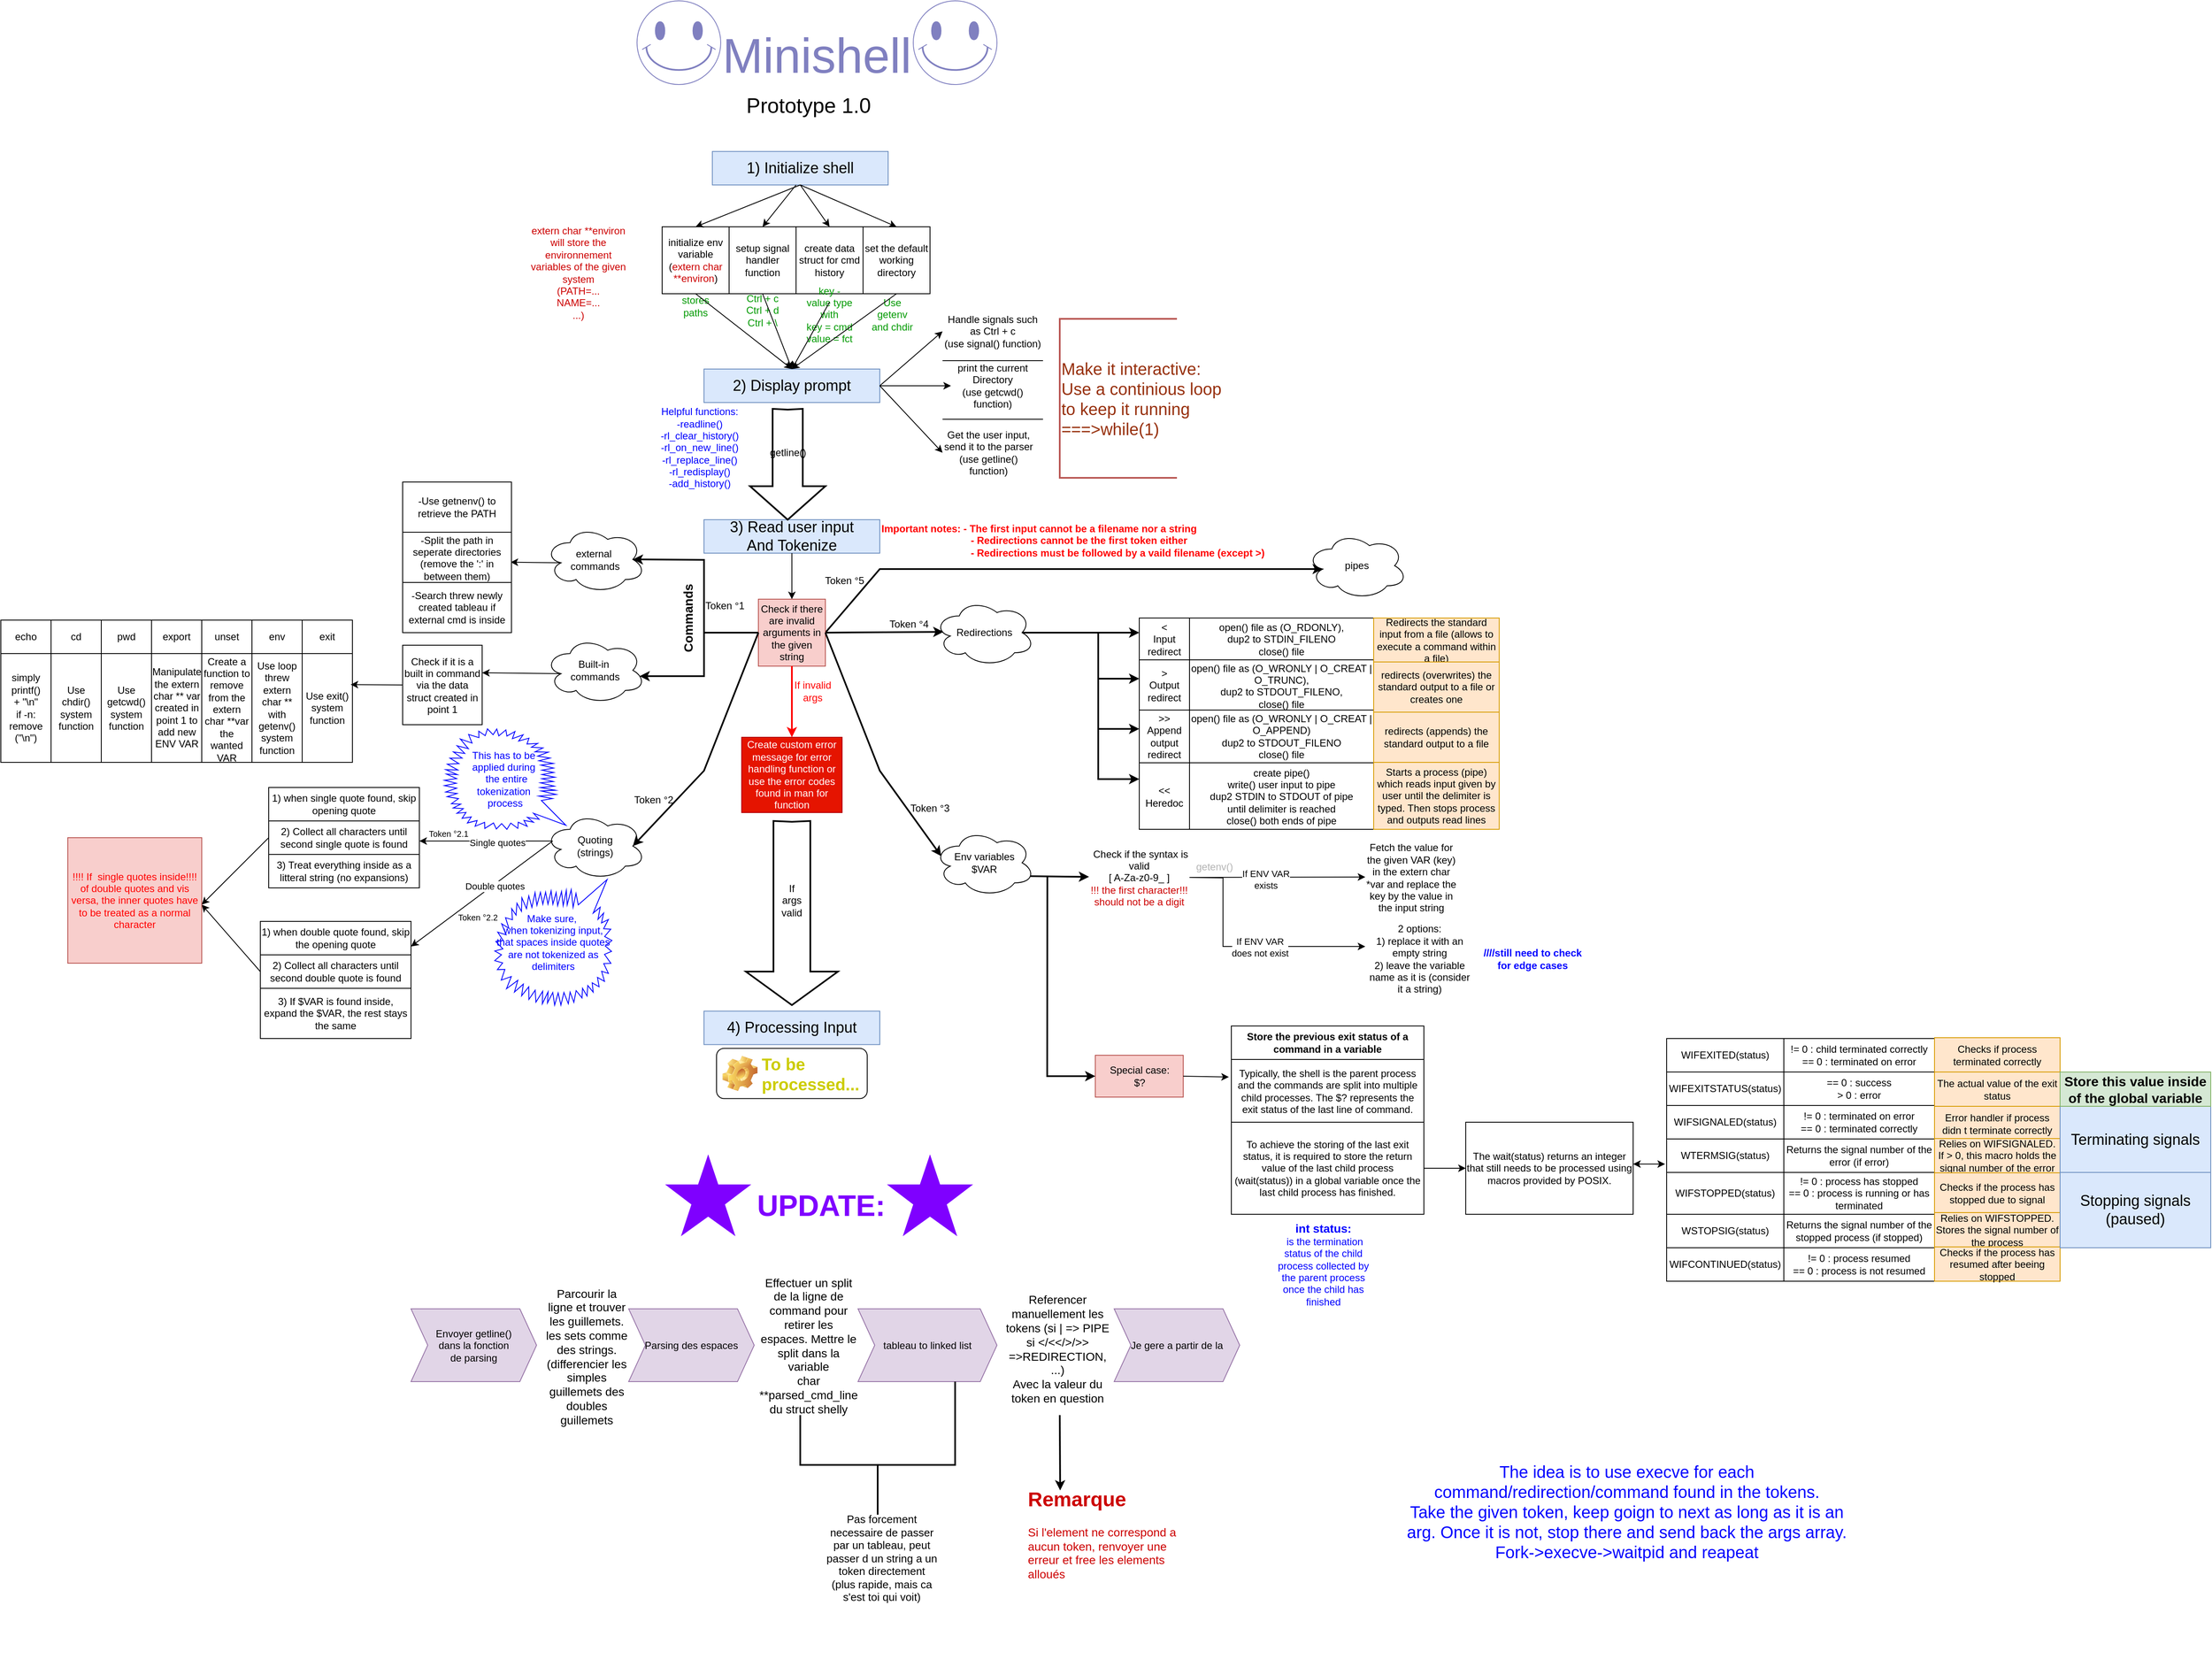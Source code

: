 <mxfile version="24.7.16">
  <diagram id="C5RBs43oDa-KdzZeNtuy" name="Page-1">
    <mxGraphModel dx="1619" dy="1942" grid="1" gridSize="10" guides="1" tooltips="1" connect="1" arrows="1" fold="1" page="1" pageScale="1" pageWidth="827" pageHeight="1169" math="0" shadow="0">
      <root>
        <mxCell id="WIyWlLk6GJQsqaUBKTNV-0" />
        <mxCell id="WIyWlLk6GJQsqaUBKTNV-1" parent="WIyWlLk6GJQsqaUBKTNV-0" />
        <mxCell id="T2nT70skpOM0TPlQw2HE-97" value="" style="endArrow=classic;html=1;rounded=0;exitX=1;exitY=0.5;exitDx=0;exitDy=0;entryX=0.16;entryY=0.55;entryDx=0;entryDy=0;entryPerimeter=0;strokeWidth=2;" parent="WIyWlLk6GJQsqaUBKTNV-1" source="U8_qWJmLySIo-0hsO4A5-46" target="T2nT70skpOM0TPlQw2HE-20" edge="1">
          <mxGeometry width="50" height="50" relative="1" as="geometry">
            <mxPoint x="413.5" y="637.5" as="sourcePoint" />
            <mxPoint x="463.5" y="587.5" as="targetPoint" />
            <Array as="points">
              <mxPoint x="440" y="579" />
            </Array>
          </mxGeometry>
        </mxCell>
        <mxCell id="U8_qWJmLySIo-0hsO4A5-7" value="Check if it is a built in command via the data struct created in point 1" style="whiteSpace=wrap;html=1;aspect=fixed;" parent="WIyWlLk6GJQsqaUBKTNV-1" vertex="1">
          <mxGeometry x="-130" y="670" width="95" height="95" as="geometry" />
        </mxCell>
        <mxCell id="bE_vDaXtN3nRqw1rFhPW-1" value="&lt;font style=&quot;font-size: 58px;&quot; color=&quot;#8080c0&quot;&gt;Minishell&lt;/font&gt;" style="text;html=1;align=center;verticalAlign=middle;whiteSpace=wrap;rounded=0;" parent="WIyWlLk6GJQsqaUBKTNV-1" vertex="1">
          <mxGeometry x="225" y="-60" width="280" height="50" as="geometry" />
        </mxCell>
        <mxCell id="bE_vDaXtN3nRqw1rFhPW-8" value="&lt;font style=&quot;font-size: 18px;&quot;&gt;2) Display prompt&lt;/font&gt;" style="rounded=0;whiteSpace=wrap;html=1;fillColor=#dae8fc;strokeColor=#6c8ebf;" parent="WIyWlLk6GJQsqaUBKTNV-1" vertex="1">
          <mxGeometry x="230" y="340" width="210" height="40" as="geometry" />
        </mxCell>
        <mxCell id="bE_vDaXtN3nRqw1rFhPW-13" value="&lt;div&gt;&lt;font style=&quot;font-size: 18px;&quot;&gt;3) Read user input&lt;/font&gt;&lt;/div&gt;&lt;div&gt;&lt;font style=&quot;font-size: 18px;&quot;&gt;And Tokenize&lt;br&gt;&lt;/font&gt;&lt;/div&gt;" style="rounded=0;whiteSpace=wrap;html=1;fillColor=#dae8fc;strokeColor=#6c8ebf;" parent="WIyWlLk6GJQsqaUBKTNV-1" vertex="1">
          <mxGeometry x="230" y="520" width="210" height="40" as="geometry" />
        </mxCell>
        <mxCell id="bE_vDaXtN3nRqw1rFhPW-14" value="&lt;font style=&quot;font-size: 18px;&quot;&gt;4) Processing Input&lt;br&gt;&lt;/font&gt;" style="rounded=0;whiteSpace=wrap;html=1;fillColor=#dae8fc;strokeColor=#6c8ebf;" parent="WIyWlLk6GJQsqaUBKTNV-1" vertex="1">
          <mxGeometry x="230" y="1107.25" width="210" height="40" as="geometry" />
        </mxCell>
        <mxCell id="bE_vDaXtN3nRqw1rFhPW-49" value="" style="endArrow=classic;html=1;rounded=0;entryX=0;entryY=0.5;entryDx=0;entryDy=0;exitX=1;exitY=0.5;exitDx=0;exitDy=0;" parent="WIyWlLk6GJQsqaUBKTNV-1" source="bE_vDaXtN3nRqw1rFhPW-8" target="bE_vDaXtN3nRqw1rFhPW-50" edge="1">
          <mxGeometry width="50" height="50" relative="1" as="geometry">
            <mxPoint x="445" y="360" as="sourcePoint" />
            <mxPoint x="515" y="200" as="targetPoint" />
          </mxGeometry>
        </mxCell>
        <mxCell id="bE_vDaXtN3nRqw1rFhPW-50" value="&lt;div&gt;Handle signals such as Ctrl + c&lt;/div&gt;&lt;div&gt;(use signal() function)&lt;br&gt;&lt;/div&gt;" style="text;html=1;align=center;verticalAlign=middle;whiteSpace=wrap;rounded=0;" parent="WIyWlLk6GJQsqaUBKTNV-1" vertex="1">
          <mxGeometry x="515" y="270" width="120" height="50" as="geometry" />
        </mxCell>
        <mxCell id="bE_vDaXtN3nRqw1rFhPW-51" value="" style="endArrow=classic;html=1;rounded=0;exitX=1;exitY=0.5;exitDx=0;exitDy=0;" parent="WIyWlLk6GJQsqaUBKTNV-1" source="bE_vDaXtN3nRqw1rFhPW-8" target="bE_vDaXtN3nRqw1rFhPW-52" edge="1">
          <mxGeometry width="50" height="50" relative="1" as="geometry">
            <mxPoint x="485" y="270" as="sourcePoint" />
            <mxPoint x="535" y="240" as="targetPoint" />
          </mxGeometry>
        </mxCell>
        <mxCell id="bE_vDaXtN3nRqw1rFhPW-52" value="&lt;div&gt;print the current Directory&lt;/div&gt;&lt;div&gt;(use getcwd()&lt;/div&gt;&lt;div&gt;function)&lt;br&gt;&lt;/div&gt;" style="text;html=1;align=center;verticalAlign=middle;whiteSpace=wrap;rounded=0;" parent="WIyWlLk6GJQsqaUBKTNV-1" vertex="1">
          <mxGeometry x="525" y="332.5" width="100" height="55" as="geometry" />
        </mxCell>
        <mxCell id="bE_vDaXtN3nRqw1rFhPW-54" value="" style="endArrow=none;html=1;rounded=0;" parent="WIyWlLk6GJQsqaUBKTNV-1" edge="1">
          <mxGeometry width="50" height="50" relative="1" as="geometry">
            <mxPoint x="515" y="330" as="sourcePoint" />
            <mxPoint x="635" y="330" as="targetPoint" />
          </mxGeometry>
        </mxCell>
        <mxCell id="bE_vDaXtN3nRqw1rFhPW-55" value="" style="endArrow=classic;html=1;rounded=0;exitX=1;exitY=0.5;exitDx=0;exitDy=0;entryX=0;entryY=0.5;entryDx=0;entryDy=0;" parent="WIyWlLk6GJQsqaUBKTNV-1" source="bE_vDaXtN3nRqw1rFhPW-8" target="bE_vDaXtN3nRqw1rFhPW-56" edge="1">
          <mxGeometry width="50" height="50" relative="1" as="geometry">
            <mxPoint x="485" y="340" as="sourcePoint" />
            <mxPoint x="515" y="300" as="targetPoint" />
          </mxGeometry>
        </mxCell>
        <mxCell id="bE_vDaXtN3nRqw1rFhPW-56" value="&lt;div&gt;Get the user input, send it to the parser&lt;/div&gt;&lt;div&gt;(use getline()&lt;/div&gt;&lt;div&gt;function)&lt;br&gt;&lt;/div&gt;" style="text;html=1;align=center;verticalAlign=middle;whiteSpace=wrap;rounded=0;" parent="WIyWlLk6GJQsqaUBKTNV-1" vertex="1">
          <mxGeometry x="515" y="400" width="110" height="80" as="geometry" />
        </mxCell>
        <mxCell id="bE_vDaXtN3nRqw1rFhPW-57" value="" style="endArrow=none;html=1;rounded=0;" parent="WIyWlLk6GJQsqaUBKTNV-1" edge="1">
          <mxGeometry width="50" height="50" relative="1" as="geometry">
            <mxPoint x="515" y="400" as="sourcePoint" />
            <mxPoint x="635" y="400" as="targetPoint" />
          </mxGeometry>
        </mxCell>
        <mxCell id="bE_vDaXtN3nRqw1rFhPW-59" value="&lt;div&gt;&lt;font color=&quot;#97300d&quot; style=&quot;font-size: 20px;&quot;&gt;Make it interactive:&lt;/font&gt;&lt;/div&gt;&lt;div&gt;&lt;font color=&quot;#97300d&quot; style=&quot;font-size: 20px;&quot;&gt;Use a continious loop&lt;/font&gt;&lt;/div&gt;&lt;div&gt;&lt;font color=&quot;#97300d&quot; style=&quot;font-size: 20px;&quot;&gt;to keep it running&lt;/font&gt;&lt;/div&gt;&lt;div&gt;&lt;font color=&quot;#97300d&quot; style=&quot;font-size: 20px;&quot;&gt;===&amp;gt;while(1)&lt;br&gt;&lt;/font&gt;&lt;/div&gt;" style="strokeWidth=2;html=1;shape=mxgraph.flowchart.annotation_1;align=left;pointerEvents=1;fillColor=#f8cecc;strokeColor=#b85450;" parent="WIyWlLk6GJQsqaUBKTNV-1" vertex="1">
          <mxGeometry x="655" y="280" width="140" height="190" as="geometry" />
        </mxCell>
        <mxCell id="bE_vDaXtN3nRqw1rFhPW-60" value="" style="verticalLabelPosition=bottom;verticalAlign=top;html=1;strokeWidth=2;shape=mxgraph.arrows2.arrow;dy=0.6;dx=40;notch=1;direction=south;" parent="WIyWlLk6GJQsqaUBKTNV-1" vertex="1">
          <mxGeometry x="285" y="387.5" width="90" height="132.5" as="geometry" />
        </mxCell>
        <mxCell id="bE_vDaXtN3nRqw1rFhPW-61" value="getline()" style="text;html=1;align=center;verticalAlign=middle;whiteSpace=wrap;rounded=0;rotation=0;" parent="WIyWlLk6GJQsqaUBKTNV-1" vertex="1">
          <mxGeometry x="292.5" y="420" width="75" height="40" as="geometry" />
        </mxCell>
        <mxCell id="bE_vDaXtN3nRqw1rFhPW-62" value="&lt;font style=&quot;font-size: 18px;&quot;&gt;1) Initialize shell&lt;/font&gt;" style="rounded=0;whiteSpace=wrap;html=1;fillColor=#dae8fc;strokeColor=#6c8ebf;" parent="WIyWlLk6GJQsqaUBKTNV-1" vertex="1">
          <mxGeometry x="240" y="80" width="210" height="40" as="geometry" />
        </mxCell>
        <mxCell id="bE_vDaXtN3nRqw1rFhPW-111" value="setup signal handler function" style="whiteSpace=wrap;html=1;aspect=fixed;" parent="WIyWlLk6GJQsqaUBKTNV-1" vertex="1">
          <mxGeometry x="260" y="170" width="80" height="80" as="geometry" />
        </mxCell>
        <mxCell id="bE_vDaXtN3nRqw1rFhPW-112" value="&lt;div&gt;initialize env&lt;/div&gt;&lt;div&gt;variable &lt;br&gt;&lt;/div&gt;&lt;div&gt;(&lt;font color=&quot;#cc0000&quot;&gt;extern char **environ&lt;/font&gt;)&lt;br&gt;&lt;/div&gt;" style="whiteSpace=wrap;html=1;aspect=fixed;" parent="WIyWlLk6GJQsqaUBKTNV-1" vertex="1">
          <mxGeometry x="180" y="170" width="80" height="80" as="geometry" />
        </mxCell>
        <mxCell id="bE_vDaXtN3nRqw1rFhPW-113" value="create data struct for cmd history" style="whiteSpace=wrap;html=1;aspect=fixed;" parent="WIyWlLk6GJQsqaUBKTNV-1" vertex="1">
          <mxGeometry x="340" y="170" width="80" height="80" as="geometry" />
        </mxCell>
        <mxCell id="bE_vDaXtN3nRqw1rFhPW-114" value="set the default working directory" style="whiteSpace=wrap;html=1;aspect=fixed;" parent="WIyWlLk6GJQsqaUBKTNV-1" vertex="1">
          <mxGeometry x="420" y="170" width="80" height="80" as="geometry" />
        </mxCell>
        <mxCell id="bE_vDaXtN3nRqw1rFhPW-116" value="&lt;div&gt;&lt;font color=&quot;#009900&quot;&gt;Ctrl + c&lt;/font&gt;&lt;/div&gt;&lt;div&gt;&lt;font color=&quot;#009900&quot;&gt;Ctrl + d&lt;/font&gt;&lt;/div&gt;&lt;div&gt;&lt;font color=&quot;#009900&quot;&gt;Ctrl + \&lt;br&gt;&lt;/font&gt;&lt;/div&gt;" style="text;html=1;align=center;verticalAlign=middle;whiteSpace=wrap;rounded=0;" parent="WIyWlLk6GJQsqaUBKTNV-1" vertex="1">
          <mxGeometry x="270" y="250" width="60" height="40" as="geometry" />
        </mxCell>
        <mxCell id="bE_vDaXtN3nRqw1rFhPW-117" value="&lt;font color=&quot;#009900&quot;&gt;stores paths&lt;/font&gt;" style="text;html=1;align=center;verticalAlign=middle;whiteSpace=wrap;rounded=0;" parent="WIyWlLk6GJQsqaUBKTNV-1" vertex="1">
          <mxGeometry x="190" y="250" width="60" height="30" as="geometry" />
        </mxCell>
        <mxCell id="bE_vDaXtN3nRqw1rFhPW-119" value="&lt;div&gt;&lt;font color=&quot;#009900&quot;&gt;key - value type with &lt;br&gt;&lt;/font&gt;&lt;/div&gt;&lt;div&gt;&lt;font color=&quot;#009900&quot;&gt;key = cmd &lt;br&gt;&lt;/font&gt;&lt;/div&gt;&lt;div&gt;&lt;font color=&quot;#009900&quot;&gt;value = fct&lt;br&gt;&lt;/font&gt;&lt;/div&gt;" style="text;html=1;align=center;verticalAlign=middle;whiteSpace=wrap;rounded=0;" parent="WIyWlLk6GJQsqaUBKTNV-1" vertex="1">
          <mxGeometry x="350" y="260" width="60" height="30" as="geometry" />
        </mxCell>
        <mxCell id="bE_vDaXtN3nRqw1rFhPW-120" value="&lt;font color=&quot;#009900&quot;&gt;Use getenv and chdir&lt;/font&gt;" style="text;html=1;align=center;verticalAlign=middle;whiteSpace=wrap;rounded=0;" parent="WIyWlLk6GJQsqaUBKTNV-1" vertex="1">
          <mxGeometry x="425" y="260" width="60" height="30" as="geometry" />
        </mxCell>
        <mxCell id="bE_vDaXtN3nRqw1rFhPW-122" value="" style="endArrow=classic;html=1;rounded=0;exitX=0.5;exitY=1;exitDx=0;exitDy=0;entryX=0.5;entryY=0;entryDx=0;entryDy=0;" parent="WIyWlLk6GJQsqaUBKTNV-1" source="bE_vDaXtN3nRqw1rFhPW-62" target="bE_vDaXtN3nRqw1rFhPW-112" edge="1">
          <mxGeometry width="50" height="50" relative="1" as="geometry">
            <mxPoint x="220" y="170" as="sourcePoint" />
            <mxPoint x="270" y="150" as="targetPoint" />
          </mxGeometry>
        </mxCell>
        <mxCell id="bE_vDaXtN3nRqw1rFhPW-123" value="" style="endArrow=classic;html=1;rounded=0;exitX=0.5;exitY=1;exitDx=0;exitDy=0;entryX=0.5;entryY=0;entryDx=0;entryDy=0;" parent="WIyWlLk6GJQsqaUBKTNV-1" source="bE_vDaXtN3nRqw1rFhPW-62" target="bE_vDaXtN3nRqw1rFhPW-114" edge="1">
          <mxGeometry width="50" height="50" relative="1" as="geometry">
            <mxPoint x="377.5" y="130" as="sourcePoint" />
            <mxPoint x="252.5" y="180" as="targetPoint" />
          </mxGeometry>
        </mxCell>
        <mxCell id="bE_vDaXtN3nRqw1rFhPW-125" value="" style="endArrow=classic;html=1;rounded=0;entryX=0.5;entryY=0;entryDx=0;entryDy=0;" parent="WIyWlLk6GJQsqaUBKTNV-1" target="bE_vDaXtN3nRqw1rFhPW-113" edge="1">
          <mxGeometry width="50" height="50" relative="1" as="geometry">
            <mxPoint x="345" y="120" as="sourcePoint" />
            <mxPoint x="352.5" y="130" as="targetPoint" />
          </mxGeometry>
        </mxCell>
        <mxCell id="bE_vDaXtN3nRqw1rFhPW-126" value="" style="endArrow=classic;html=1;rounded=0;exitX=0.5;exitY=0;exitDx=0;exitDy=0;entryX=0.5;entryY=0;entryDx=0;entryDy=0;" parent="WIyWlLk6GJQsqaUBKTNV-1" source="bE_vDaXtN3nRqw1rFhPW-117" target="bE_vDaXtN3nRqw1rFhPW-8" edge="1">
          <mxGeometry width="50" height="50" relative="1" as="geometry">
            <mxPoint x="230" y="350" as="sourcePoint" />
            <mxPoint x="280" y="300" as="targetPoint" />
          </mxGeometry>
        </mxCell>
        <mxCell id="bE_vDaXtN3nRqw1rFhPW-127" value="" style="endArrow=classic;html=1;rounded=0;entryX=0.5;entryY=0;entryDx=0;entryDy=0;" parent="WIyWlLk6GJQsqaUBKTNV-1" target="bE_vDaXtN3nRqw1rFhPW-111" edge="1">
          <mxGeometry width="50" height="50" relative="1" as="geometry">
            <mxPoint x="340" y="120" as="sourcePoint" />
            <mxPoint x="345" y="130" as="targetPoint" />
          </mxGeometry>
        </mxCell>
        <mxCell id="bE_vDaXtN3nRqw1rFhPW-128" value="" style="endArrow=classic;html=1;rounded=0;exitX=0.5;exitY=0;exitDx=0;exitDy=0;entryX=0.5;entryY=0;entryDx=0;entryDy=0;" parent="WIyWlLk6GJQsqaUBKTNV-1" source="bE_vDaXtN3nRqw1rFhPW-116" target="bE_vDaXtN3nRqw1rFhPW-8" edge="1">
          <mxGeometry width="50" height="50" relative="1" as="geometry">
            <mxPoint x="360" y="332.5" as="sourcePoint" />
            <mxPoint x="410" y="282.5" as="targetPoint" />
          </mxGeometry>
        </mxCell>
        <mxCell id="bE_vDaXtN3nRqw1rFhPW-129" value="" style="endArrow=classic;html=1;rounded=0;exitX=0.5;exitY=1;exitDx=0;exitDy=0;entryX=0.5;entryY=0;entryDx=0;entryDy=0;" parent="WIyWlLk6GJQsqaUBKTNV-1" source="bE_vDaXtN3nRqw1rFhPW-114" target="bE_vDaXtN3nRqw1rFhPW-8" edge="1">
          <mxGeometry width="50" height="50" relative="1" as="geometry">
            <mxPoint x="370" y="330" as="sourcePoint" />
            <mxPoint x="420" y="280" as="targetPoint" />
          </mxGeometry>
        </mxCell>
        <mxCell id="bE_vDaXtN3nRqw1rFhPW-130" value="" style="endArrow=classic;html=1;rounded=0;exitX=0.5;exitY=0;exitDx=0;exitDy=0;entryX=0.5;entryY=0;entryDx=0;entryDy=0;" parent="WIyWlLk6GJQsqaUBKTNV-1" source="bE_vDaXtN3nRqw1rFhPW-119" target="bE_vDaXtN3nRqw1rFhPW-8" edge="1">
          <mxGeometry width="50" height="50" relative="1" as="geometry">
            <mxPoint x="180" y="360" as="sourcePoint" />
            <mxPoint x="230" y="310" as="targetPoint" />
          </mxGeometry>
        </mxCell>
        <mxCell id="bE_vDaXtN3nRqw1rFhPW-141" value="Create custom error message for error handling function or use the error codes found in man for function" style="text;html=1;align=center;verticalAlign=middle;whiteSpace=wrap;rounded=0;fillColor=#e51400;fontColor=#ffffff;strokeColor=#B20000;" parent="WIyWlLk6GJQsqaUBKTNV-1" vertex="1">
          <mxGeometry x="275" y="780" width="120" height="90" as="geometry" />
        </mxCell>
        <mxCell id="bE_vDaXtN3nRqw1rFhPW-143" value="&lt;div&gt;&lt;font color=&quot;#cc0000&quot;&gt;extern char **environ will store the environnement variables of the given system&lt;/font&gt;&lt;/div&gt;&lt;div&gt;&lt;font color=&quot;#cc0000&quot;&gt;(PATH=...&lt;/font&gt;&lt;/div&gt;&lt;div&gt;&lt;font color=&quot;#cc0000&quot;&gt;NAME=...&lt;/font&gt;&lt;/div&gt;&lt;div&gt;&lt;font color=&quot;#cc0000&quot;&gt;...)&lt;br&gt;&lt;/font&gt;&lt;/div&gt;" style="text;html=1;align=center;verticalAlign=middle;whiteSpace=wrap;rounded=0;" parent="WIyWlLk6GJQsqaUBKTNV-1" vertex="1">
          <mxGeometry x="20" y="160" width="120" height="130" as="geometry" />
        </mxCell>
        <mxCell id="bE_vDaXtN3nRqw1rFhPW-146" value="&lt;font style=&quot;font-size: 25px;&quot;&gt;Prototype 1.0&lt;/font&gt;" style="text;html=1;align=center;verticalAlign=middle;whiteSpace=wrap;rounded=0;rotation=0;" parent="WIyWlLk6GJQsqaUBKTNV-1" vertex="1">
          <mxGeometry x="210" width="290" height="47.5" as="geometry" />
        </mxCell>
        <mxCell id="U8_qWJmLySIo-0hsO4A5-0" value="&lt;div&gt;Built-in&amp;nbsp;&lt;/div&gt;&lt;div&gt;commands&lt;/div&gt;" style="ellipse;shape=cloud;whiteSpace=wrap;html=1;" parent="WIyWlLk6GJQsqaUBKTNV-1" vertex="1">
          <mxGeometry x="40" y="660" width="120" height="80" as="geometry" />
        </mxCell>
        <mxCell id="U8_qWJmLySIo-0hsO4A5-24" value="" style="shape=table;startSize=0;container=1;collapsible=0;childLayout=tableLayout;" parent="WIyWlLk6GJQsqaUBKTNV-1" vertex="1">
          <mxGeometry x="-610" y="640" width="420" height="170" as="geometry" />
        </mxCell>
        <mxCell id="U8_qWJmLySIo-0hsO4A5-25" value="" style="shape=tableRow;horizontal=0;startSize=0;swimlaneHead=0;swimlaneBody=0;strokeColor=inherit;top=0;left=0;bottom=0;right=0;collapsible=0;dropTarget=0;fillColor=none;points=[[0,0.5],[1,0.5]];portConstraint=eastwest;" parent="U8_qWJmLySIo-0hsO4A5-24" vertex="1">
          <mxGeometry width="420" height="40" as="geometry" />
        </mxCell>
        <mxCell id="U8_qWJmLySIo-0hsO4A5-26" value="echo" style="shape=partialRectangle;html=1;whiteSpace=wrap;connectable=0;strokeColor=inherit;overflow=hidden;fillColor=none;top=0;left=0;bottom=0;right=0;pointerEvents=1;" parent="U8_qWJmLySIo-0hsO4A5-25" vertex="1">
          <mxGeometry width="60" height="40" as="geometry">
            <mxRectangle width="60" height="40" as="alternateBounds" />
          </mxGeometry>
        </mxCell>
        <mxCell id="U8_qWJmLySIo-0hsO4A5-27" value="cd" style="shape=partialRectangle;html=1;whiteSpace=wrap;connectable=0;strokeColor=inherit;overflow=hidden;fillColor=none;top=0;left=0;bottom=0;right=0;pointerEvents=1;" parent="U8_qWJmLySIo-0hsO4A5-25" vertex="1">
          <mxGeometry x="60" width="60" height="40" as="geometry">
            <mxRectangle width="60" height="40" as="alternateBounds" />
          </mxGeometry>
        </mxCell>
        <mxCell id="U8_qWJmLySIo-0hsO4A5-28" value="pwd" style="shape=partialRectangle;html=1;whiteSpace=wrap;connectable=0;strokeColor=inherit;overflow=hidden;fillColor=none;top=0;left=0;bottom=0;right=0;pointerEvents=1;" parent="U8_qWJmLySIo-0hsO4A5-25" vertex="1">
          <mxGeometry x="120" width="60" height="40" as="geometry">
            <mxRectangle width="60" height="40" as="alternateBounds" />
          </mxGeometry>
        </mxCell>
        <mxCell id="U8_qWJmLySIo-0hsO4A5-29" value="export" style="shape=partialRectangle;html=1;whiteSpace=wrap;connectable=0;strokeColor=inherit;overflow=hidden;fillColor=none;top=0;left=0;bottom=0;right=0;pointerEvents=1;" parent="U8_qWJmLySIo-0hsO4A5-25" vertex="1">
          <mxGeometry x="180" width="60" height="40" as="geometry">
            <mxRectangle width="60" height="40" as="alternateBounds" />
          </mxGeometry>
        </mxCell>
        <mxCell id="U8_qWJmLySIo-0hsO4A5-30" value="unset" style="shape=partialRectangle;html=1;whiteSpace=wrap;connectable=0;strokeColor=inherit;overflow=hidden;fillColor=none;top=0;left=0;bottom=0;right=0;pointerEvents=1;" parent="U8_qWJmLySIo-0hsO4A5-25" vertex="1">
          <mxGeometry x="240" width="60" height="40" as="geometry">
            <mxRectangle width="60" height="40" as="alternateBounds" />
          </mxGeometry>
        </mxCell>
        <mxCell id="U8_qWJmLySIo-0hsO4A5-31" value="env" style="shape=partialRectangle;html=1;whiteSpace=wrap;connectable=0;strokeColor=inherit;overflow=hidden;fillColor=none;top=0;left=0;bottom=0;right=0;pointerEvents=1;" parent="U8_qWJmLySIo-0hsO4A5-25" vertex="1">
          <mxGeometry x="300" width="60" height="40" as="geometry">
            <mxRectangle width="60" height="40" as="alternateBounds" />
          </mxGeometry>
        </mxCell>
        <mxCell id="U8_qWJmLySIo-0hsO4A5-32" value="exit" style="shape=partialRectangle;html=1;whiteSpace=wrap;connectable=0;strokeColor=inherit;overflow=hidden;fillColor=none;top=0;left=0;bottom=0;right=0;pointerEvents=1;" parent="U8_qWJmLySIo-0hsO4A5-25" vertex="1">
          <mxGeometry x="360" width="60" height="40" as="geometry">
            <mxRectangle width="60" height="40" as="alternateBounds" />
          </mxGeometry>
        </mxCell>
        <mxCell id="U8_qWJmLySIo-0hsO4A5-33" value="" style="shape=tableRow;horizontal=0;startSize=0;swimlaneHead=0;swimlaneBody=0;strokeColor=inherit;top=0;left=0;bottom=0;right=0;collapsible=0;dropTarget=0;fillColor=none;points=[[0,0.5],[1,0.5]];portConstraint=eastwest;" parent="U8_qWJmLySIo-0hsO4A5-24" vertex="1">
          <mxGeometry y="40" width="420" height="130" as="geometry" />
        </mxCell>
        <mxCell id="U8_qWJmLySIo-0hsO4A5-34" value="&lt;div align=&quot;center&quot;&gt;simply printf()&lt;/div&gt;&lt;div align=&quot;center&quot;&gt;+ &quot;\n&quot;&lt;br&gt;&lt;/div&gt;&lt;div align=&quot;center&quot;&gt;if -n:&lt;/div&gt;&lt;div align=&quot;center&quot;&gt;remove (&quot;\n&quot;)&lt;br&gt;&lt;/div&gt;" style="shape=partialRectangle;html=1;whiteSpace=wrap;connectable=0;strokeColor=inherit;overflow=hidden;fillColor=none;top=0;left=0;bottom=0;right=0;pointerEvents=1;" parent="U8_qWJmLySIo-0hsO4A5-33" vertex="1">
          <mxGeometry width="60" height="130" as="geometry">
            <mxRectangle width="60" height="130" as="alternateBounds" />
          </mxGeometry>
        </mxCell>
        <mxCell id="U8_qWJmLySIo-0hsO4A5-35" value="Use chdir() system function" style="shape=partialRectangle;html=1;whiteSpace=wrap;connectable=0;strokeColor=inherit;overflow=hidden;fillColor=none;top=0;left=0;bottom=0;right=0;pointerEvents=1;" parent="U8_qWJmLySIo-0hsO4A5-33" vertex="1">
          <mxGeometry x="60" width="60" height="130" as="geometry">
            <mxRectangle width="60" height="130" as="alternateBounds" />
          </mxGeometry>
        </mxCell>
        <mxCell id="U8_qWJmLySIo-0hsO4A5-36" value="Use getcwd() system function" style="shape=partialRectangle;html=1;whiteSpace=wrap;connectable=0;strokeColor=inherit;overflow=hidden;fillColor=none;top=0;left=0;bottom=0;right=0;pointerEvents=1;" parent="U8_qWJmLySIo-0hsO4A5-33" vertex="1">
          <mxGeometry x="120" width="60" height="130" as="geometry">
            <mxRectangle width="60" height="130" as="alternateBounds" />
          </mxGeometry>
        </mxCell>
        <mxCell id="U8_qWJmLySIo-0hsO4A5-37" value="Manipulate the extern char ** var created in point 1 to add new ENV VAR " style="shape=partialRectangle;html=1;whiteSpace=wrap;connectable=0;strokeColor=inherit;overflow=hidden;fillColor=none;top=0;left=0;bottom=0;right=0;pointerEvents=1;" parent="U8_qWJmLySIo-0hsO4A5-33" vertex="1">
          <mxGeometry x="180" width="60" height="130" as="geometry">
            <mxRectangle width="60" height="130" as="alternateBounds" />
          </mxGeometry>
        </mxCell>
        <mxCell id="U8_qWJmLySIo-0hsO4A5-38" value="Create a function to remove from the extern char **var the wanted VAR" style="shape=partialRectangle;html=1;whiteSpace=wrap;connectable=0;strokeColor=inherit;overflow=hidden;fillColor=none;top=0;left=0;bottom=0;right=0;pointerEvents=1;" parent="U8_qWJmLySIo-0hsO4A5-33" vertex="1">
          <mxGeometry x="240" width="60" height="130" as="geometry">
            <mxRectangle width="60" height="130" as="alternateBounds" />
          </mxGeometry>
        </mxCell>
        <mxCell id="U8_qWJmLySIo-0hsO4A5-39" value="Use loop threw extern char ** with getenv() system function" style="shape=partialRectangle;html=1;whiteSpace=wrap;connectable=0;strokeColor=inherit;overflow=hidden;fillColor=none;top=0;left=0;bottom=0;right=0;pointerEvents=1;" parent="U8_qWJmLySIo-0hsO4A5-33" vertex="1">
          <mxGeometry x="300" width="60" height="130" as="geometry">
            <mxRectangle width="60" height="130" as="alternateBounds" />
          </mxGeometry>
        </mxCell>
        <mxCell id="U8_qWJmLySIo-0hsO4A5-40" value="Use exit() system function" style="shape=partialRectangle;html=1;whiteSpace=wrap;connectable=0;strokeColor=inherit;overflow=hidden;fillColor=none;top=0;left=0;bottom=0;right=0;pointerEvents=1;" parent="U8_qWJmLySIo-0hsO4A5-33" vertex="1">
          <mxGeometry x="360" width="60" height="130" as="geometry">
            <mxRectangle width="60" height="130" as="alternateBounds" />
          </mxGeometry>
        </mxCell>
        <mxCell id="U8_qWJmLySIo-0hsO4A5-42" value="" style="verticalLabelPosition=bottom;verticalAlign=top;html=1;shape=mxgraph.basic.smiley;strokeColor=#8080C0;" parent="WIyWlLk6GJQsqaUBKTNV-1" vertex="1">
          <mxGeometry x="480" y="-100" width="100" height="100" as="geometry" />
        </mxCell>
        <mxCell id="U8_qWJmLySIo-0hsO4A5-43" value="" style="verticalLabelPosition=bottom;verticalAlign=top;html=1;shape=mxgraph.basic.smiley;strokeColor=#8080C0;" parent="WIyWlLk6GJQsqaUBKTNV-1" vertex="1">
          <mxGeometry x="150" y="-100" width="100" height="100" as="geometry" />
        </mxCell>
        <mxCell id="U8_qWJmLySIo-0hsO4A5-45" value="" style="endArrow=classic;html=1;rounded=0;exitX=0.5;exitY=1;exitDx=0;exitDy=0;entryX=0.5;entryY=0;entryDx=0;entryDy=0;" parent="WIyWlLk6GJQsqaUBKTNV-1" source="bE_vDaXtN3nRqw1rFhPW-13" edge="1">
          <mxGeometry width="50" height="50" relative="1" as="geometry">
            <mxPoint x="420" y="615" as="sourcePoint" />
            <mxPoint x="335" y="615" as="targetPoint" />
          </mxGeometry>
        </mxCell>
        <mxCell id="U8_qWJmLySIo-0hsO4A5-121" style="edgeStyle=orthogonalEdgeStyle;rounded=0;orthogonalLoop=1;jettySize=auto;html=1;exitX=0;exitY=0.5;exitDx=0;exitDy=0;entryX=0.942;entryY=0.588;entryDx=0;entryDy=0;entryPerimeter=0;strokeWidth=2;" parent="WIyWlLk6GJQsqaUBKTNV-1" source="U8_qWJmLySIo-0hsO4A5-46" target="U8_qWJmLySIo-0hsO4A5-0" edge="1">
          <mxGeometry relative="1" as="geometry">
            <mxPoint x="170" y="720" as="targetPoint" />
            <Array as="points">
              <mxPoint x="230" y="655" />
              <mxPoint x="230" y="707" />
            </Array>
          </mxGeometry>
        </mxCell>
        <mxCell id="U8_qWJmLySIo-0hsO4A5-46" value="Check if there are invalid arguments in the given string" style="whiteSpace=wrap;html=1;aspect=fixed;fillColor=#f8cecc;strokeColor=#b85450;" parent="WIyWlLk6GJQsqaUBKTNV-1" vertex="1">
          <mxGeometry x="295" y="615" width="80" height="80" as="geometry" />
        </mxCell>
        <mxCell id="U8_qWJmLySIo-0hsO4A5-49" value="&lt;div&gt;external&amp;nbsp;&lt;/div&gt;&lt;div&gt;commands&lt;/div&gt;" style="ellipse;shape=cloud;whiteSpace=wrap;html=1;" parent="WIyWlLk6GJQsqaUBKTNV-1" vertex="1">
          <mxGeometry x="40" y="527.5" width="120" height="80" as="geometry" />
        </mxCell>
        <mxCell id="U8_qWJmLySIo-0hsO4A5-50" value="" style="endArrow=classic;html=1;rounded=0;exitX=0;exitY=0.5;exitDx=0;exitDy=0;entryX=0.995;entryY=0.285;entryDx=0;entryDy=0;entryPerimeter=0;" parent="WIyWlLk6GJQsqaUBKTNV-1" source="U8_qWJmLySIo-0hsO4A5-7" target="U8_qWJmLySIo-0hsO4A5-33" edge="1">
          <mxGeometry width="50" height="50" relative="1" as="geometry">
            <mxPoint x="-140" y="635" as="sourcePoint" />
            <mxPoint x="-190" y="730" as="targetPoint" />
          </mxGeometry>
        </mxCell>
        <mxCell id="U8_qWJmLySIo-0hsO4A5-55" value="" style="endArrow=classic;html=1;rounded=0;exitX=0.16;exitY=0.55;exitDx=0;exitDy=0;exitPerimeter=0;entryX=1;entryY=0.347;entryDx=0;entryDy=0;entryPerimeter=0;" parent="WIyWlLk6GJQsqaUBKTNV-1" source="U8_qWJmLySIo-0hsO4A5-0" target="U8_qWJmLySIo-0hsO4A5-7" edge="1">
          <mxGeometry width="50" height="50" relative="1" as="geometry">
            <mxPoint x="-20" y="725" as="sourcePoint" />
            <mxPoint x="30" y="675" as="targetPoint" />
          </mxGeometry>
        </mxCell>
        <mxCell id="U8_qWJmLySIo-0hsO4A5-56" value="&lt;b&gt;&lt;font style=&quot;font-size: 15px;&quot;&gt;Commands&lt;/font&gt;&lt;/b&gt;" style="text;html=1;align=center;verticalAlign=middle;whiteSpace=wrap;rounded=0;rotation=270;" parent="WIyWlLk6GJQsqaUBKTNV-1" vertex="1">
          <mxGeometry x="180" y="622.5" width="60" height="30" as="geometry" />
        </mxCell>
        <mxCell id="U8_qWJmLySIo-0hsO4A5-57" value="&lt;div align=&quot;left&quot;&gt;&lt;font color=&quot;#ff0000&quot;&gt;&lt;b&gt;Important notes: - The first input cannot be a filename nor a string&lt;/b&gt;&lt;/font&gt;&lt;/div&gt;&lt;div align=&quot;left&quot;&gt;&lt;font color=&quot;#ff0000&quot;&gt;&lt;b&gt;&lt;span style=&quot;white-space: pre;&quot;&gt;&#x9;&lt;/span&gt;&lt;span style=&quot;white-space: pre;&quot;&gt;&#x9;&lt;/span&gt;&lt;span style=&quot;white-space: pre;&quot;&gt;&#x9;&lt;/span&gt;&lt;span style=&quot;white-space: pre;&quot;&gt;&#x9;&lt;/span&gt;- Redirections cannot be the first token either &lt;span style=&quot;white-space: pre;&quot;&gt;&#x9;&lt;/span&gt;&lt;span style=&quot;white-space: pre;&quot;&gt;&#x9;&lt;/span&gt;&lt;span style=&quot;white-space: pre;&quot;&gt;&#x9;&lt;/span&gt;&lt;span style=&quot;white-space: pre;&quot;&gt;&#x9;&lt;/span&gt;&amp;nbsp; &lt;span style=&quot;white-space: pre;&quot;&gt;&#x9;&lt;/span&gt;&lt;span style=&quot;white-space: pre;&quot;&gt;&#x9;&lt;/span&gt;&lt;span style=&quot;white-space: pre;&quot;&gt;&#x9;&lt;/span&gt;&lt;span style=&quot;white-space: pre;&quot;&gt;&#x9;&lt;/span&gt;- Redirections must be followed by a vaild filename (except &amp;gt;)&lt;br&gt;&lt;/b&gt;&lt;/font&gt;&lt;/div&gt;" style="text;html=1;align=left;verticalAlign=middle;whiteSpace=wrap;rounded=0;" parent="WIyWlLk6GJQsqaUBKTNV-1" vertex="1">
          <mxGeometry x="440" y="520" width="460" height="50" as="geometry" />
        </mxCell>
        <mxCell id="U8_qWJmLySIo-0hsO4A5-59" value="" style="endArrow=classic;html=1;rounded=0;exitX=0.16;exitY=0.55;exitDx=0;exitDy=0;exitPerimeter=0;entryX=0.992;entryY=0.591;entryDx=0;entryDy=0;entryPerimeter=0;" parent="WIyWlLk6GJQsqaUBKTNV-1" source="U8_qWJmLySIo-0hsO4A5-49" edge="1">
          <mxGeometry width="50" height="50" relative="1" as="geometry">
            <mxPoint x="30" y="530" as="sourcePoint" />
            <mxPoint x="-1.04" y="570.812" as="targetPoint" />
          </mxGeometry>
        </mxCell>
        <mxCell id="U8_qWJmLySIo-0hsO4A5-98" style="edgeStyle=orthogonalEdgeStyle;rounded=0;orthogonalLoop=1;jettySize=auto;html=1;exitX=0.875;exitY=0.5;exitDx=0;exitDy=0;exitPerimeter=0;strokeWidth=2;" parent="WIyWlLk6GJQsqaUBKTNV-1" source="U8_qWJmLySIo-0hsO4A5-67" edge="1">
          <mxGeometry relative="1" as="geometry">
            <mxPoint x="750" y="655" as="targetPoint" />
          </mxGeometry>
        </mxCell>
        <mxCell id="U8_qWJmLySIo-0hsO4A5-99" style="edgeStyle=orthogonalEdgeStyle;rounded=0;orthogonalLoop=1;jettySize=auto;html=1;exitX=0.875;exitY=0.5;exitDx=0;exitDy=0;exitPerimeter=0;strokeWidth=2;" parent="WIyWlLk6GJQsqaUBKTNV-1" source="U8_qWJmLySIo-0hsO4A5-67" edge="1">
          <mxGeometry relative="1" as="geometry">
            <mxPoint x="750" y="710" as="targetPoint" />
            <Array as="points">
              <mxPoint x="701" y="655" />
            </Array>
          </mxGeometry>
        </mxCell>
        <mxCell id="U8_qWJmLySIo-0hsO4A5-100" style="edgeStyle=orthogonalEdgeStyle;rounded=0;orthogonalLoop=1;jettySize=auto;html=1;exitX=0.875;exitY=0.5;exitDx=0;exitDy=0;exitPerimeter=0;strokeWidth=2;" parent="WIyWlLk6GJQsqaUBKTNV-1" source="U8_qWJmLySIo-0hsO4A5-67" edge="1">
          <mxGeometry relative="1" as="geometry">
            <mxPoint x="750" y="770" as="targetPoint" />
            <Array as="points">
              <mxPoint x="701" y="655" />
            </Array>
          </mxGeometry>
        </mxCell>
        <mxCell id="U8_qWJmLySIo-0hsO4A5-101" style="edgeStyle=orthogonalEdgeStyle;rounded=0;orthogonalLoop=1;jettySize=auto;html=1;exitX=0.875;exitY=0.5;exitDx=0;exitDy=0;exitPerimeter=0;strokeWidth=2;" parent="WIyWlLk6GJQsqaUBKTNV-1" source="U8_qWJmLySIo-0hsO4A5-67" edge="1">
          <mxGeometry relative="1" as="geometry">
            <mxPoint x="750" y="830" as="targetPoint" />
            <Array as="points">
              <mxPoint x="701" y="655" />
            </Array>
          </mxGeometry>
        </mxCell>
        <mxCell id="U8_qWJmLySIo-0hsO4A5-67" value="Redirections" style="ellipse;shape=cloud;whiteSpace=wrap;html=1;" parent="WIyWlLk6GJQsqaUBKTNV-1" vertex="1">
          <mxGeometry x="505" y="615" width="120" height="80" as="geometry" />
        </mxCell>
        <mxCell id="U8_qWJmLySIo-0hsO4A5-68" value="&lt;div&gt;Env variables&lt;/div&gt;&lt;div&gt;$VAR&lt;br&gt;&lt;/div&gt;" style="ellipse;shape=cloud;whiteSpace=wrap;html=1;" parent="WIyWlLk6GJQsqaUBKTNV-1" vertex="1">
          <mxGeometry x="505" y="890" width="120" height="80" as="geometry" />
        </mxCell>
        <mxCell id="U8_qWJmLySIo-0hsO4A5-69" value="&lt;div&gt;Quoting&lt;/div&gt;&lt;div&gt;(strings)&lt;br&gt;&lt;/div&gt;" style="ellipse;shape=cloud;whiteSpace=wrap;html=1;" parent="WIyWlLk6GJQsqaUBKTNV-1" vertex="1">
          <mxGeometry x="40" y="870" width="120" height="80" as="geometry" />
        </mxCell>
        <mxCell id="U8_qWJmLySIo-0hsO4A5-92" value="Token °1" style="text;html=1;align=center;verticalAlign=middle;whiteSpace=wrap;rounded=0;" parent="WIyWlLk6GJQsqaUBKTNV-1" vertex="1">
          <mxGeometry x="225" y="607.5" width="60" height="30" as="geometry" />
        </mxCell>
        <mxCell id="U8_qWJmLySIo-0hsO4A5-93" value="" style="endArrow=classic;html=1;rounded=0;strokeWidth=2;entryX=0.092;entryY=0.488;entryDx=0;entryDy=0;entryPerimeter=0;exitX=1;exitY=0.5;exitDx=0;exitDy=0;" parent="WIyWlLk6GJQsqaUBKTNV-1" source="U8_qWJmLySIo-0hsO4A5-46" target="U8_qWJmLySIo-0hsO4A5-67" edge="1">
          <mxGeometry width="50" height="50" relative="1" as="geometry">
            <mxPoint x="370" y="652.5" as="sourcePoint" />
            <mxPoint x="600" y="642.5" as="targetPoint" />
          </mxGeometry>
        </mxCell>
        <mxCell id="U8_qWJmLySIo-0hsO4A5-102" value="" style="shape=table;startSize=0;container=1;collapsible=0;childLayout=tableLayout;" parent="WIyWlLk6GJQsqaUBKTNV-1" vertex="1">
          <mxGeometry x="750" y="637.5" width="280" height="252.5" as="geometry" />
        </mxCell>
        <mxCell id="U8_qWJmLySIo-0hsO4A5-103" value="" style="shape=tableRow;horizontal=0;startSize=0;swimlaneHead=0;swimlaneBody=0;strokeColor=inherit;top=0;left=0;bottom=0;right=0;collapsible=0;dropTarget=0;fillColor=none;points=[[0,0.5],[1,0.5]];portConstraint=eastwest;" parent="U8_qWJmLySIo-0hsO4A5-102" vertex="1">
          <mxGeometry width="280" height="50" as="geometry" />
        </mxCell>
        <mxCell id="U8_qWJmLySIo-0hsO4A5-104" value="&lt;div&gt;&amp;lt;&lt;/div&gt;&lt;div&gt;Input redirect&lt;br&gt;&lt;/div&gt;" style="shape=partialRectangle;html=1;whiteSpace=wrap;connectable=0;strokeColor=inherit;overflow=hidden;fillColor=none;top=0;left=0;bottom=0;right=0;pointerEvents=1;" parent="U8_qWJmLySIo-0hsO4A5-103" vertex="1">
          <mxGeometry width="60" height="50" as="geometry">
            <mxRectangle width="60" height="50" as="alternateBounds" />
          </mxGeometry>
        </mxCell>
        <mxCell id="U8_qWJmLySIo-0hsO4A5-105" value="&lt;div&gt;open() file as (O_RDONLY),&lt;/div&gt;&lt;div&gt;dup2 to STDIN_FILENO&lt;/div&gt;&lt;div&gt;close() file&lt;br&gt;&lt;/div&gt;" style="shape=partialRectangle;html=1;whiteSpace=wrap;connectable=0;strokeColor=inherit;overflow=hidden;fillColor=none;top=0;left=0;bottom=0;right=0;pointerEvents=1;" parent="U8_qWJmLySIo-0hsO4A5-103" vertex="1">
          <mxGeometry x="60" width="220" height="50" as="geometry">
            <mxRectangle width="220" height="50" as="alternateBounds" />
          </mxGeometry>
        </mxCell>
        <mxCell id="U8_qWJmLySIo-0hsO4A5-106" value="" style="shape=tableRow;horizontal=0;startSize=0;swimlaneHead=0;swimlaneBody=0;strokeColor=inherit;top=0;left=0;bottom=0;right=0;collapsible=0;dropTarget=0;fillColor=none;points=[[0,0.5],[1,0.5]];portConstraint=eastwest;" parent="U8_qWJmLySIo-0hsO4A5-102" vertex="1">
          <mxGeometry y="50" width="280" height="60" as="geometry" />
        </mxCell>
        <mxCell id="U8_qWJmLySIo-0hsO4A5-107" value="&lt;div&gt;&amp;gt;&lt;/div&gt;&lt;div&gt;Output redirect&lt;br&gt;&lt;/div&gt;" style="shape=partialRectangle;html=1;whiteSpace=wrap;connectable=0;strokeColor=inherit;overflow=hidden;fillColor=none;top=0;left=0;bottom=0;right=0;pointerEvents=1;" parent="U8_qWJmLySIo-0hsO4A5-106" vertex="1">
          <mxGeometry width="60" height="60" as="geometry">
            <mxRectangle width="60" height="60" as="alternateBounds" />
          </mxGeometry>
        </mxCell>
        <mxCell id="U8_qWJmLySIo-0hsO4A5-108" value="&lt;div&gt;open() file as (O_WRONLY | O_CREAT | O_TRUNC),&lt;/div&gt;&lt;div&gt;dup2 to STDOUT_FILENO,&lt;/div&gt;&lt;div&gt;close() file&lt;br&gt;&lt;/div&gt;" style="shape=partialRectangle;html=1;whiteSpace=wrap;connectable=0;strokeColor=inherit;overflow=hidden;fillColor=none;top=0;left=0;bottom=0;right=0;pointerEvents=1;" parent="U8_qWJmLySIo-0hsO4A5-106" vertex="1">
          <mxGeometry x="60" width="220" height="60" as="geometry">
            <mxRectangle width="220" height="60" as="alternateBounds" />
          </mxGeometry>
        </mxCell>
        <mxCell id="U8_qWJmLySIo-0hsO4A5-109" value="" style="shape=tableRow;horizontal=0;startSize=0;swimlaneHead=0;swimlaneBody=0;strokeColor=inherit;top=0;left=0;bottom=0;right=0;collapsible=0;dropTarget=0;fillColor=none;points=[[0,0.5],[1,0.5]];portConstraint=eastwest;" parent="U8_qWJmLySIo-0hsO4A5-102" vertex="1">
          <mxGeometry y="110" width="280" height="63" as="geometry" />
        </mxCell>
        <mxCell id="U8_qWJmLySIo-0hsO4A5-110" value="&lt;div&gt;&amp;gt;&amp;gt;&lt;/div&gt;&lt;div&gt;Append output redirect&lt;/div&gt;" style="shape=partialRectangle;html=1;whiteSpace=wrap;connectable=0;strokeColor=inherit;overflow=hidden;fillColor=none;top=0;left=0;bottom=0;right=0;pointerEvents=1;" parent="U8_qWJmLySIo-0hsO4A5-109" vertex="1">
          <mxGeometry width="60" height="63" as="geometry">
            <mxRectangle width="60" height="63" as="alternateBounds" />
          </mxGeometry>
        </mxCell>
        <mxCell id="U8_qWJmLySIo-0hsO4A5-111" value="&lt;div&gt;open() file as (O_WRONLY | O_CREAT | O_APPEND)&lt;/div&gt;&lt;div&gt;dup2 to STDOUT_FILENO&lt;/div&gt;&lt;div&gt;close() file&lt;br&gt;&lt;/div&gt;" style="shape=partialRectangle;html=1;whiteSpace=wrap;connectable=0;strokeColor=inherit;overflow=hidden;fillColor=none;top=0;left=0;bottom=0;right=0;pointerEvents=1;" parent="U8_qWJmLySIo-0hsO4A5-109" vertex="1">
          <mxGeometry x="60" width="220" height="63" as="geometry">
            <mxRectangle width="220" height="63" as="alternateBounds" />
          </mxGeometry>
        </mxCell>
        <mxCell id="U8_qWJmLySIo-0hsO4A5-112" value="" style="shape=tableRow;horizontal=0;startSize=0;swimlaneHead=0;swimlaneBody=0;strokeColor=inherit;top=0;left=0;bottom=0;right=0;collapsible=0;dropTarget=0;fillColor=none;points=[[0,0.5],[1,0.5]];portConstraint=eastwest;" parent="U8_qWJmLySIo-0hsO4A5-102" vertex="1">
          <mxGeometry y="173" width="280" height="80" as="geometry" />
        </mxCell>
        <mxCell id="U8_qWJmLySIo-0hsO4A5-113" value="&lt;div&gt;&amp;lt;&amp;lt;&lt;/div&gt;&lt;div&gt;Heredoc&lt;br&gt;&lt;/div&gt;" style="shape=partialRectangle;html=1;whiteSpace=wrap;connectable=0;strokeColor=inherit;overflow=hidden;fillColor=none;top=0;left=0;bottom=0;right=0;pointerEvents=1;" parent="U8_qWJmLySIo-0hsO4A5-112" vertex="1">
          <mxGeometry width="60" height="80" as="geometry">
            <mxRectangle width="60" height="80" as="alternateBounds" />
          </mxGeometry>
        </mxCell>
        <mxCell id="U8_qWJmLySIo-0hsO4A5-114" value="&lt;div&gt;create pipe()&lt;/div&gt;&lt;div&gt;write() user input to pipe&lt;/div&gt;&lt;div&gt;dup2 STDIN to STDOUT of pipe&lt;/div&gt;&lt;div&gt;until delimiter is reached&lt;/div&gt;&lt;div&gt;close() both ends of pipe&lt;br&gt;&lt;/div&gt;" style="shape=partialRectangle;html=1;whiteSpace=wrap;connectable=0;strokeColor=inherit;overflow=hidden;fillColor=none;top=0;left=0;bottom=0;right=0;pointerEvents=1;" parent="U8_qWJmLySIo-0hsO4A5-112" vertex="1">
          <mxGeometry x="60" width="220" height="80" as="geometry">
            <mxRectangle width="220" height="80" as="alternateBounds" />
          </mxGeometry>
        </mxCell>
        <mxCell id="U8_qWJmLySIo-0hsO4A5-115" value="Redirects the standard input from a file (allows to execute a command within a file)" style="text;html=1;align=center;verticalAlign=middle;whiteSpace=wrap;rounded=0;fillColor=#ffe6cc;strokeColor=#d79b00;" parent="WIyWlLk6GJQsqaUBKTNV-1" vertex="1">
          <mxGeometry x="1030" y="637.5" width="150" height="52.5" as="geometry" />
        </mxCell>
        <mxCell id="U8_qWJmLySIo-0hsO4A5-116" value="redirects (overwrites) the standard output to a file or creates one" style="text;html=1;align=center;verticalAlign=middle;whiteSpace=wrap;rounded=0;fillColor=#ffe6cc;strokeColor=#d79b00;" parent="WIyWlLk6GJQsqaUBKTNV-1" vertex="1">
          <mxGeometry x="1030" y="690" width="150" height="60" as="geometry" />
        </mxCell>
        <mxCell id="U8_qWJmLySIo-0hsO4A5-118" value="redirects (appends) the standard output to a file" style="text;html=1;align=center;verticalAlign=middle;whiteSpace=wrap;rounded=0;fillColor=#ffe6cc;strokeColor=#d79b00;" parent="WIyWlLk6GJQsqaUBKTNV-1" vertex="1">
          <mxGeometry x="1030" y="750" width="150" height="60" as="geometry" />
        </mxCell>
        <mxCell id="U8_qWJmLySIo-0hsO4A5-119" value="Starts a process (pipe) which reads input given by user until the delimiter is typed. Then stops process and outputs read lines " style="text;html=1;align=center;verticalAlign=middle;whiteSpace=wrap;rounded=0;fillColor=#ffe6cc;strokeColor=#d79b00;" parent="WIyWlLk6GJQsqaUBKTNV-1" vertex="1">
          <mxGeometry x="1030" y="810" width="150" height="80" as="geometry" />
        </mxCell>
        <mxCell id="U8_qWJmLySIo-0hsO4A5-120" value="" style="endArrow=classic;html=1;rounded=0;strokeWidth=2;exitX=0;exitY=0.5;exitDx=0;exitDy=0;entryX=0.875;entryY=0.5;entryDx=0;entryDy=0;entryPerimeter=0;" parent="WIyWlLk6GJQsqaUBKTNV-1" source="U8_qWJmLySIo-0hsO4A5-46" target="U8_qWJmLySIo-0hsO4A5-49" edge="1">
          <mxGeometry width="50" height="50" relative="1" as="geometry">
            <mxPoint x="270" y="895" as="sourcePoint" />
            <mxPoint x="320" y="845" as="targetPoint" />
            <Array as="points">
              <mxPoint x="230" y="655" />
              <mxPoint x="230" y="568" />
            </Array>
          </mxGeometry>
        </mxCell>
        <mxCell id="U8_qWJmLySIo-0hsO4A5-122" value="" style="endArrow=classic;html=1;rounded=0;exitX=0.5;exitY=1;exitDx=0;exitDy=0;strokeWidth=2;strokeColor=#FF0000;" parent="WIyWlLk6GJQsqaUBKTNV-1" source="U8_qWJmLySIo-0hsO4A5-46" edge="1">
          <mxGeometry width="50" height="50" relative="1" as="geometry">
            <mxPoint x="317.5" y="770" as="sourcePoint" />
            <mxPoint x="335" y="780" as="targetPoint" />
          </mxGeometry>
        </mxCell>
        <mxCell id="U8_qWJmLySIo-0hsO4A5-123" value="&lt;font color=&quot;#ff0000&quot;&gt;If invalid args&lt;/font&gt;" style="text;html=1;align=center;verticalAlign=middle;whiteSpace=wrap;rounded=0;" parent="WIyWlLk6GJQsqaUBKTNV-1" vertex="1">
          <mxGeometry x="330" y="710" width="60" height="30" as="geometry" />
        </mxCell>
        <mxCell id="U8_qWJmLySIo-0hsO4A5-124" value="" style="endArrow=classic;html=1;rounded=0;entryX=0.875;entryY=0.5;entryDx=0;entryDy=0;entryPerimeter=0;strokeWidth=2;exitX=0;exitY=0.5;exitDx=0;exitDy=0;" parent="WIyWlLk6GJQsqaUBKTNV-1" source="U8_qWJmLySIo-0hsO4A5-46" target="U8_qWJmLySIo-0hsO4A5-69" edge="1">
          <mxGeometry width="50" height="50" relative="1" as="geometry">
            <mxPoint x="230" y="680" as="sourcePoint" />
            <mxPoint x="200" y="930" as="targetPoint" />
            <Array as="points">
              <mxPoint x="230" y="820" />
            </Array>
          </mxGeometry>
        </mxCell>
        <mxCell id="U8_qWJmLySIo-0hsO4A5-126" value="" style="endArrow=classic;html=1;rounded=0;exitX=1;exitY=0.5;exitDx=0;exitDy=0;strokeWidth=2;entryX=0.07;entryY=0.4;entryDx=0;entryDy=0;entryPerimeter=0;" parent="WIyWlLk6GJQsqaUBKTNV-1" source="U8_qWJmLySIo-0hsO4A5-46" target="U8_qWJmLySIo-0hsO4A5-68" edge="1">
          <mxGeometry width="50" height="50" relative="1" as="geometry">
            <mxPoint x="450" y="650" as="sourcePoint" />
            <mxPoint x="450" y="830" as="targetPoint" />
            <Array as="points">
              <mxPoint x="440" y="820" />
            </Array>
          </mxGeometry>
        </mxCell>
        <mxCell id="U8_qWJmLySIo-0hsO4A5-128" value="Token °2" style="text;html=1;align=center;verticalAlign=middle;whiteSpace=wrap;rounded=0;" parent="WIyWlLk6GJQsqaUBKTNV-1" vertex="1">
          <mxGeometry x="140" y="840" width="60" height="30" as="geometry" />
        </mxCell>
        <mxCell id="U8_qWJmLySIo-0hsO4A5-129" value="Token °3" style="text;html=1;align=center;verticalAlign=middle;whiteSpace=wrap;rounded=0;" parent="WIyWlLk6GJQsqaUBKTNV-1" vertex="1">
          <mxGeometry x="470" y="850" width="60" height="30" as="geometry" />
        </mxCell>
        <mxCell id="U8_qWJmLySIo-0hsO4A5-130" value="Token °4" style="text;html=1;align=center;verticalAlign=middle;whiteSpace=wrap;rounded=0;" parent="WIyWlLk6GJQsqaUBKTNV-1" vertex="1">
          <mxGeometry x="445" y="630" width="60" height="30" as="geometry" />
        </mxCell>
        <mxCell id="U8_qWJmLySIo-0hsO4A5-132" value="" style="endArrow=classic;html=1;rounded=0;exitX=0.96;exitY=0.7;exitDx=0;exitDy=0;exitPerimeter=0;strokeWidth=2;" parent="WIyWlLk6GJQsqaUBKTNV-1" source="U8_qWJmLySIo-0hsO4A5-68" target="U8_qWJmLySIo-0hsO4A5-133" edge="1">
          <mxGeometry width="50" height="50" relative="1" as="geometry">
            <mxPoint x="625" y="940" as="sourcePoint" />
            <mxPoint x="720" y="930" as="targetPoint" />
          </mxGeometry>
        </mxCell>
        <mxCell id="U8_qWJmLySIo-0hsO4A5-133" value="&lt;div&gt;&amp;nbsp;Check if the syntax is valid&lt;/div&gt;&lt;div&gt;[ A-Za-z0-9_ ]&lt;/div&gt;&lt;div&gt;&lt;font color=&quot;#cc0000&quot;&gt;!!! the first character!!! should not be a digit&lt;/font&gt;&lt;br&gt;&lt;/div&gt;" style="text;html=1;align=center;verticalAlign=middle;whiteSpace=wrap;rounded=0;" parent="WIyWlLk6GJQsqaUBKTNV-1" vertex="1">
          <mxGeometry x="690" y="915" width="120" height="65" as="geometry" />
        </mxCell>
        <mxCell id="U8_qWJmLySIo-0hsO4A5-136" value="&lt;div&gt;Special case:&lt;/div&gt;&lt;div&gt;$?&lt;br&gt;&lt;/div&gt;" style="text;html=1;align=center;verticalAlign=middle;whiteSpace=wrap;rounded=0;fillColor=#f8cecc;strokeColor=#b85450;" parent="WIyWlLk6GJQsqaUBKTNV-1" vertex="1">
          <mxGeometry x="697.5" y="1160" width="105" height="50" as="geometry" />
        </mxCell>
        <mxCell id="U8_qWJmLySIo-0hsO4A5-141" value="" style="endArrow=classic;html=1;rounded=0;exitX=1;exitY=0.5;exitDx=0;exitDy=0;" parent="WIyWlLk6GJQsqaUBKTNV-1" source="U8_qWJmLySIo-0hsO4A5-133" edge="1">
          <mxGeometry relative="1" as="geometry">
            <mxPoint x="830" y="947" as="sourcePoint" />
            <mxPoint x="1020" y="947" as="targetPoint" />
          </mxGeometry>
        </mxCell>
        <mxCell id="U8_qWJmLySIo-0hsO4A5-143" value="&lt;div&gt;If ENV VAR&lt;/div&gt;&lt;div&gt;exists&lt;br&gt;&lt;/div&gt;" style="edgeLabel;html=1;align=center;verticalAlign=middle;resizable=0;points=[];" parent="U8_qWJmLySIo-0hsO4A5-141" vertex="1" connectable="0">
          <mxGeometry x="-0.135" y="-2" relative="1" as="geometry">
            <mxPoint as="offset" />
          </mxGeometry>
        </mxCell>
        <mxCell id="U8_qWJmLySIo-0hsO4A5-144" value="" style="endArrow=classic;html=1;rounded=0;exitX=1;exitY=0.5;exitDx=0;exitDy=0;" parent="WIyWlLk6GJQsqaUBKTNV-1" source="U8_qWJmLySIo-0hsO4A5-133" edge="1">
          <mxGeometry relative="1" as="geometry">
            <mxPoint x="850" y="950" as="sourcePoint" />
            <mxPoint x="1020" y="1030" as="targetPoint" />
            <Array as="points">
              <mxPoint x="850" y="948" />
              <mxPoint x="850" y="1030" />
            </Array>
          </mxGeometry>
        </mxCell>
        <mxCell id="U8_qWJmLySIo-0hsO4A5-146" value="&lt;div&gt;If ENV VAR&lt;/div&gt;&lt;div&gt;does not exist&lt;br&gt;&lt;/div&gt;" style="edgeLabel;html=1;align=center;verticalAlign=middle;resizable=0;points=[];" parent="U8_qWJmLySIo-0hsO4A5-144" vertex="1" connectable="0">
          <mxGeometry x="0.136" y="-1" relative="1" as="geometry">
            <mxPoint as="offset" />
          </mxGeometry>
        </mxCell>
        <mxCell id="T2nT70skpOM0TPlQw2HE-4" value="Fetch the value for the given VAR (key) in the extern char *var and replace the key by the value in the input string" style="text;html=1;align=center;verticalAlign=middle;whiteSpace=wrap;rounded=0;" parent="WIyWlLk6GJQsqaUBKTNV-1" vertex="1">
          <mxGeometry x="1020" y="902.5" width="110" height="90" as="geometry" />
        </mxCell>
        <mxCell id="T2nT70skpOM0TPlQw2HE-5" value="&lt;div&gt;2 options:&lt;/div&gt;&lt;div&gt;1) replace it with an empty string&lt;/div&gt;&lt;div&gt;2) leave the variable name as it is (consider it a string)&lt;br&gt;&lt;/div&gt;" style="text;html=1;align=center;verticalAlign=middle;whiteSpace=wrap;rounded=0;" parent="WIyWlLk6GJQsqaUBKTNV-1" vertex="1">
          <mxGeometry x="1020" y="1010" width="130" height="70" as="geometry" />
        </mxCell>
        <mxCell id="T2nT70skpOM0TPlQw2HE-6" value="&lt;b&gt;&lt;font color=&quot;#0000ff&quot;&gt;////still need to check for edge cases&lt;/font&gt;&lt;/b&gt;" style="text;html=1;align=center;verticalAlign=middle;whiteSpace=wrap;rounded=0;" parent="WIyWlLk6GJQsqaUBKTNV-1" vertex="1">
          <mxGeometry x="1160" y="1030" width="120" height="30" as="geometry" />
        </mxCell>
        <mxCell id="T2nT70skpOM0TPlQw2HE-7" value="&lt;font color=&quot;#b3b3b3&quot;&gt;getenv()&lt;/font&gt;" style="text;html=1;align=center;verticalAlign=middle;whiteSpace=wrap;rounded=0;" parent="WIyWlLk6GJQsqaUBKTNV-1" vertex="1">
          <mxGeometry x="810" y="920" width="60" height="30" as="geometry" />
        </mxCell>
        <mxCell id="T2nT70skpOM0TPlQw2HE-9" value="" style="shape=table;startSize=0;container=1;collapsible=0;childLayout=tableLayout;" parent="WIyWlLk6GJQsqaUBKTNV-1" vertex="1">
          <mxGeometry x="860" y="1125" width="230" height="225" as="geometry" />
        </mxCell>
        <mxCell id="T2nT70skpOM0TPlQw2HE-10" value="" style="shape=tableRow;horizontal=0;startSize=0;swimlaneHead=0;swimlaneBody=0;strokeColor=inherit;top=0;left=0;bottom=0;right=0;collapsible=0;dropTarget=0;fillColor=none;points=[[0,0.5],[1,0.5]];portConstraint=eastwest;" parent="T2nT70skpOM0TPlQw2HE-9" vertex="1">
          <mxGeometry width="230" height="40" as="geometry" />
        </mxCell>
        <mxCell id="T2nT70skpOM0TPlQw2HE-11" value="&lt;b&gt;Store the previous exit status of a command in a variable&lt;/b&gt;" style="shape=partialRectangle;html=1;whiteSpace=wrap;connectable=0;strokeColor=inherit;overflow=hidden;fillColor=none;top=0;left=0;bottom=0;right=0;pointerEvents=1;" parent="T2nT70skpOM0TPlQw2HE-10" vertex="1">
          <mxGeometry width="230" height="40" as="geometry">
            <mxRectangle width="230" height="40" as="alternateBounds" />
          </mxGeometry>
        </mxCell>
        <mxCell id="T2nT70skpOM0TPlQw2HE-12" value="" style="shape=tableRow;horizontal=0;startSize=0;swimlaneHead=0;swimlaneBody=0;strokeColor=inherit;top=0;left=0;bottom=0;right=0;collapsible=0;dropTarget=0;fillColor=none;points=[[0,0.5],[1,0.5]];portConstraint=eastwest;" parent="T2nT70skpOM0TPlQw2HE-9" vertex="1">
          <mxGeometry y="40" width="230" height="75" as="geometry" />
        </mxCell>
        <mxCell id="T2nT70skpOM0TPlQw2HE-13" value="Typically, the shell is the parent process and the commands are split into multiple child processes. The $? represents the exit status of the last line of command." style="shape=partialRectangle;html=1;whiteSpace=wrap;connectable=0;strokeColor=inherit;overflow=hidden;fillColor=none;top=0;left=0;bottom=0;right=0;pointerEvents=1;" parent="T2nT70skpOM0TPlQw2HE-12" vertex="1">
          <mxGeometry width="230" height="75" as="geometry">
            <mxRectangle width="230" height="75" as="alternateBounds" />
          </mxGeometry>
        </mxCell>
        <mxCell id="T2nT70skpOM0TPlQw2HE-14" value="" style="shape=tableRow;horizontal=0;startSize=0;swimlaneHead=0;swimlaneBody=0;strokeColor=inherit;top=0;left=0;bottom=0;right=0;collapsible=0;dropTarget=0;fillColor=none;points=[[0,0.5],[1,0.5]];portConstraint=eastwest;" parent="T2nT70skpOM0TPlQw2HE-9" vertex="1">
          <mxGeometry y="115" width="230" height="110" as="geometry" />
        </mxCell>
        <mxCell id="T2nT70skpOM0TPlQw2HE-15" value="To achieve the storing of the last exit status, it is required to store the return value of the last child process (wait(status)) in a global variable once the last child process has finished." style="shape=partialRectangle;html=1;whiteSpace=wrap;connectable=0;strokeColor=inherit;overflow=hidden;fillColor=none;top=0;left=0;bottom=0;right=0;pointerEvents=1;" parent="T2nT70skpOM0TPlQw2HE-14" vertex="1">
          <mxGeometry width="230" height="110" as="geometry">
            <mxRectangle width="230" height="110" as="alternateBounds" />
          </mxGeometry>
        </mxCell>
        <mxCell id="T2nT70skpOM0TPlQw2HE-16" value="" style="endArrow=classic;html=1;rounded=0;exitX=0.96;exitY=0.7;exitDx=0;exitDy=0;exitPerimeter=0;entryX=0;entryY=0.5;entryDx=0;entryDy=0;strokeWidth=2;" parent="WIyWlLk6GJQsqaUBKTNV-1" target="U8_qWJmLySIo-0hsO4A5-136" edge="1">
          <mxGeometry width="50" height="50" relative="1" as="geometry">
            <mxPoint x="640.2" y="946" as="sourcePoint" />
            <mxPoint x="717.5" y="1185" as="targetPoint" />
            <Array as="points">
              <mxPoint x="640" y="1185" />
            </Array>
          </mxGeometry>
        </mxCell>
        <mxCell id="T2nT70skpOM0TPlQw2HE-18" value="" style="endArrow=classic;html=1;rounded=0;exitX=1;exitY=0.5;exitDx=0;exitDy=0;entryX=-0.013;entryY=0.28;entryDx=0;entryDy=0;entryPerimeter=0;" parent="WIyWlLk6GJQsqaUBKTNV-1" source="U8_qWJmLySIo-0hsO4A5-136" target="T2nT70skpOM0TPlQw2HE-12" edge="1">
          <mxGeometry width="50" height="50" relative="1" as="geometry">
            <mxPoint x="802.5" y="1150" as="sourcePoint" />
            <mxPoint x="852.5" y="1100" as="targetPoint" />
          </mxGeometry>
        </mxCell>
        <mxCell id="T2nT70skpOM0TPlQw2HE-20" value="pipes" style="ellipse;shape=cloud;whiteSpace=wrap;html=1;" parent="WIyWlLk6GJQsqaUBKTNV-1" vertex="1">
          <mxGeometry x="950" y="535" width="120" height="80" as="geometry" />
        </mxCell>
        <mxCell id="T2nT70skpOM0TPlQw2HE-21" value="Token °5" style="text;html=1;align=center;verticalAlign=middle;whiteSpace=wrap;rounded=0;rotation=0;" parent="WIyWlLk6GJQsqaUBKTNV-1" vertex="1">
          <mxGeometry x="367.5" y="577.5" width="60" height="30" as="geometry" />
        </mxCell>
        <mxCell id="T2nT70skpOM0TPlQw2HE-23" value="&lt;div&gt;&lt;br&gt;&lt;/div&gt;&lt;div&gt;The wait(status) returns an integer that still needs to be processed using macros provided by POSIX.&lt;/div&gt;&lt;div&gt;&lt;br&gt;&lt;/div&gt;" style="rounded=0;whiteSpace=wrap;html=1;" parent="WIyWlLk6GJQsqaUBKTNV-1" vertex="1">
          <mxGeometry x="1140" y="1240" width="200" height="110" as="geometry" />
        </mxCell>
        <mxCell id="T2nT70skpOM0TPlQw2HE-24" value="" style="endArrow=classic;html=1;rounded=0;exitX=1;exitY=0.5;exitDx=0;exitDy=0;entryX=0;entryY=0.5;entryDx=0;entryDy=0;" parent="WIyWlLk6GJQsqaUBKTNV-1" source="T2nT70skpOM0TPlQw2HE-14" target="T2nT70skpOM0TPlQw2HE-23" edge="1">
          <mxGeometry width="50" height="50" relative="1" as="geometry">
            <mxPoint x="1100" y="1310" as="sourcePoint" />
            <mxPoint x="1150" y="1260" as="targetPoint" />
          </mxGeometry>
        </mxCell>
        <mxCell id="T2nT70skpOM0TPlQw2HE-25" value="" style="shape=table;startSize=0;container=1;collapsible=0;childLayout=tableLayout;" parent="WIyWlLk6GJQsqaUBKTNV-1" vertex="1">
          <mxGeometry x="1380" y="1140" width="320" height="290" as="geometry" />
        </mxCell>
        <mxCell id="T2nT70skpOM0TPlQw2HE-26" value="" style="shape=tableRow;horizontal=0;startSize=0;swimlaneHead=0;swimlaneBody=0;strokeColor=inherit;top=0;left=0;bottom=0;right=0;collapsible=0;dropTarget=0;fillColor=none;points=[[0,0.5],[1,0.5]];portConstraint=eastwest;" parent="T2nT70skpOM0TPlQw2HE-25" vertex="1">
          <mxGeometry width="320" height="40" as="geometry" />
        </mxCell>
        <mxCell id="T2nT70skpOM0TPlQw2HE-27" value="WIFEXITED(status)" style="shape=partialRectangle;html=1;whiteSpace=wrap;connectable=0;strokeColor=inherit;overflow=hidden;fillColor=none;top=0;left=0;bottom=0;right=0;pointerEvents=1;" parent="T2nT70skpOM0TPlQw2HE-26" vertex="1">
          <mxGeometry width="140" height="40" as="geometry">
            <mxRectangle width="140" height="40" as="alternateBounds" />
          </mxGeometry>
        </mxCell>
        <mxCell id="T2nT70skpOM0TPlQw2HE-28" value="&lt;div&gt;!= 0 : child terminated correctly&lt;/div&gt;&lt;div&gt;== 0 : terminated on error&lt;br&gt;&lt;/div&gt;" style="shape=partialRectangle;html=1;whiteSpace=wrap;connectable=0;strokeColor=inherit;overflow=hidden;fillColor=none;top=0;left=0;bottom=0;right=0;pointerEvents=1;" parent="T2nT70skpOM0TPlQw2HE-26" vertex="1">
          <mxGeometry x="140" width="180" height="40" as="geometry">
            <mxRectangle width="180" height="40" as="alternateBounds" />
          </mxGeometry>
        </mxCell>
        <mxCell id="T2nT70skpOM0TPlQw2HE-29" value="" style="shape=tableRow;horizontal=0;startSize=0;swimlaneHead=0;swimlaneBody=0;strokeColor=inherit;top=0;left=0;bottom=0;right=0;collapsible=0;dropTarget=0;fillColor=none;points=[[0,0.5],[1,0.5]];portConstraint=eastwest;" parent="T2nT70skpOM0TPlQw2HE-25" vertex="1">
          <mxGeometry y="40" width="320" height="40" as="geometry" />
        </mxCell>
        <mxCell id="T2nT70skpOM0TPlQw2HE-30" value="WIFEXITSTATUS(status)" style="shape=partialRectangle;html=1;whiteSpace=wrap;connectable=0;strokeColor=inherit;overflow=hidden;fillColor=none;top=0;left=0;bottom=0;right=0;pointerEvents=1;" parent="T2nT70skpOM0TPlQw2HE-29" vertex="1">
          <mxGeometry width="140" height="40" as="geometry">
            <mxRectangle width="140" height="40" as="alternateBounds" />
          </mxGeometry>
        </mxCell>
        <mxCell id="T2nT70skpOM0TPlQw2HE-31" value="&lt;div&gt;== 0 : success&lt;/div&gt;&lt;div&gt;&amp;gt; 0 : error&lt;br&gt;&lt;/div&gt;" style="shape=partialRectangle;html=1;whiteSpace=wrap;connectable=0;strokeColor=inherit;overflow=hidden;fillColor=none;top=0;left=0;bottom=0;right=0;pointerEvents=1;" parent="T2nT70skpOM0TPlQw2HE-29" vertex="1">
          <mxGeometry x="140" width="180" height="40" as="geometry">
            <mxRectangle width="180" height="40" as="alternateBounds" />
          </mxGeometry>
        </mxCell>
        <mxCell id="T2nT70skpOM0TPlQw2HE-32" value="" style="shape=tableRow;horizontal=0;startSize=0;swimlaneHead=0;swimlaneBody=0;strokeColor=inherit;top=0;left=0;bottom=0;right=0;collapsible=0;dropTarget=0;fillColor=none;points=[[0,0.5],[1,0.5]];portConstraint=eastwest;" parent="T2nT70skpOM0TPlQw2HE-25" vertex="1">
          <mxGeometry y="80" width="320" height="40" as="geometry" />
        </mxCell>
        <mxCell id="T2nT70skpOM0TPlQw2HE-33" value="WIFSIGNALED(status)" style="shape=partialRectangle;html=1;whiteSpace=wrap;connectable=0;strokeColor=inherit;overflow=hidden;fillColor=none;top=0;left=0;bottom=0;right=0;pointerEvents=1;" parent="T2nT70skpOM0TPlQw2HE-32" vertex="1">
          <mxGeometry width="140" height="40" as="geometry">
            <mxRectangle width="140" height="40" as="alternateBounds" />
          </mxGeometry>
        </mxCell>
        <mxCell id="T2nT70skpOM0TPlQw2HE-34" value="&lt;div&gt;!= 0 : terminated on error&lt;/div&gt;&lt;div&gt;== 0 : terminated correctly&lt;br&gt;&lt;/div&gt;" style="shape=partialRectangle;html=1;whiteSpace=wrap;connectable=0;strokeColor=inherit;overflow=hidden;fillColor=none;top=0;left=0;bottom=0;right=0;pointerEvents=1;" parent="T2nT70skpOM0TPlQw2HE-32" vertex="1">
          <mxGeometry x="140" width="180" height="40" as="geometry">
            <mxRectangle width="180" height="40" as="alternateBounds" />
          </mxGeometry>
        </mxCell>
        <mxCell id="T2nT70skpOM0TPlQw2HE-35" value="" style="shape=tableRow;horizontal=0;startSize=0;swimlaneHead=0;swimlaneBody=0;strokeColor=inherit;top=0;left=0;bottom=0;right=0;collapsible=0;dropTarget=0;fillColor=none;points=[[0,0.5],[1,0.5]];portConstraint=eastwest;" parent="T2nT70skpOM0TPlQw2HE-25" vertex="1">
          <mxGeometry y="120" width="320" height="40" as="geometry" />
        </mxCell>
        <mxCell id="T2nT70skpOM0TPlQw2HE-36" value="WTERMSIG(status)" style="shape=partialRectangle;html=1;whiteSpace=wrap;connectable=0;strokeColor=inherit;overflow=hidden;fillColor=none;top=0;left=0;bottom=0;right=0;pointerEvents=1;" parent="T2nT70skpOM0TPlQw2HE-35" vertex="1">
          <mxGeometry width="140" height="40" as="geometry">
            <mxRectangle width="140" height="40" as="alternateBounds" />
          </mxGeometry>
        </mxCell>
        <mxCell id="T2nT70skpOM0TPlQw2HE-37" value="Returns the signal number of the error (if error)" style="shape=partialRectangle;html=1;whiteSpace=wrap;connectable=0;strokeColor=inherit;overflow=hidden;fillColor=none;top=0;left=0;bottom=0;right=0;pointerEvents=1;" parent="T2nT70skpOM0TPlQw2HE-35" vertex="1">
          <mxGeometry x="140" width="180" height="40" as="geometry">
            <mxRectangle width="180" height="40" as="alternateBounds" />
          </mxGeometry>
        </mxCell>
        <mxCell id="T2nT70skpOM0TPlQw2HE-38" value="" style="shape=tableRow;horizontal=0;startSize=0;swimlaneHead=0;swimlaneBody=0;strokeColor=inherit;top=0;left=0;bottom=0;right=0;collapsible=0;dropTarget=0;fillColor=none;points=[[0,0.5],[1,0.5]];portConstraint=eastwest;" parent="T2nT70skpOM0TPlQw2HE-25" vertex="1">
          <mxGeometry y="160" width="320" height="50" as="geometry" />
        </mxCell>
        <mxCell id="T2nT70skpOM0TPlQw2HE-39" value="WIFSTOPPED(status)" style="shape=partialRectangle;html=1;whiteSpace=wrap;connectable=0;strokeColor=inherit;overflow=hidden;fillColor=none;top=0;left=0;bottom=0;right=0;pointerEvents=1;" parent="T2nT70skpOM0TPlQw2HE-38" vertex="1">
          <mxGeometry width="140" height="50" as="geometry">
            <mxRectangle width="140" height="50" as="alternateBounds" />
          </mxGeometry>
        </mxCell>
        <mxCell id="T2nT70skpOM0TPlQw2HE-40" value="&lt;div&gt;!= 0 : process has stopped&lt;/div&gt;&lt;div&gt;== 0 : process is running or has terminated&lt;br&gt;&lt;/div&gt;" style="shape=partialRectangle;html=1;whiteSpace=wrap;connectable=0;strokeColor=inherit;overflow=hidden;fillColor=none;top=0;left=0;bottom=0;right=0;pointerEvents=1;" parent="T2nT70skpOM0TPlQw2HE-38" vertex="1">
          <mxGeometry x="140" width="180" height="50" as="geometry">
            <mxRectangle width="180" height="50" as="alternateBounds" />
          </mxGeometry>
        </mxCell>
        <mxCell id="T2nT70skpOM0TPlQw2HE-41" value="" style="shape=tableRow;horizontal=0;startSize=0;swimlaneHead=0;swimlaneBody=0;strokeColor=inherit;top=0;left=0;bottom=0;right=0;collapsible=0;dropTarget=0;fillColor=none;points=[[0,0.5],[1,0.5]];portConstraint=eastwest;" parent="T2nT70skpOM0TPlQw2HE-25" vertex="1">
          <mxGeometry y="210" width="320" height="40" as="geometry" />
        </mxCell>
        <mxCell id="T2nT70skpOM0TPlQw2HE-42" value="WSTOPSIG(status)" style="shape=partialRectangle;html=1;whiteSpace=wrap;connectable=0;strokeColor=inherit;overflow=hidden;fillColor=none;top=0;left=0;bottom=0;right=0;pointerEvents=1;" parent="T2nT70skpOM0TPlQw2HE-41" vertex="1">
          <mxGeometry width="140" height="40" as="geometry">
            <mxRectangle width="140" height="40" as="alternateBounds" />
          </mxGeometry>
        </mxCell>
        <mxCell id="T2nT70skpOM0TPlQw2HE-43" value="Returns the signal number of the stopped process (if stopped)" style="shape=partialRectangle;html=1;whiteSpace=wrap;connectable=0;strokeColor=inherit;overflow=hidden;fillColor=none;top=0;left=0;bottom=0;right=0;pointerEvents=1;" parent="T2nT70skpOM0TPlQw2HE-41" vertex="1">
          <mxGeometry x="140" width="180" height="40" as="geometry">
            <mxRectangle width="180" height="40" as="alternateBounds" />
          </mxGeometry>
        </mxCell>
        <mxCell id="T2nT70skpOM0TPlQw2HE-44" value="" style="shape=tableRow;horizontal=0;startSize=0;swimlaneHead=0;swimlaneBody=0;strokeColor=inherit;top=0;left=0;bottom=0;right=0;collapsible=0;dropTarget=0;fillColor=none;points=[[0,0.5],[1,0.5]];portConstraint=eastwest;" parent="T2nT70skpOM0TPlQw2HE-25" vertex="1">
          <mxGeometry y="250" width="320" height="40" as="geometry" />
        </mxCell>
        <mxCell id="T2nT70skpOM0TPlQw2HE-45" value="WIFCONTINUED(status)" style="shape=partialRectangle;html=1;whiteSpace=wrap;connectable=0;strokeColor=inherit;overflow=hidden;fillColor=none;top=0;left=0;bottom=0;right=0;pointerEvents=1;" parent="T2nT70skpOM0TPlQw2HE-44" vertex="1">
          <mxGeometry width="140" height="40" as="geometry">
            <mxRectangle width="140" height="40" as="alternateBounds" />
          </mxGeometry>
        </mxCell>
        <mxCell id="T2nT70skpOM0TPlQw2HE-46" value="&lt;div&gt;!= 0 : process resumed&lt;/div&gt;&lt;div&gt;== 0 : process is not resumed&lt;br&gt;&lt;/div&gt;" style="shape=partialRectangle;html=1;whiteSpace=wrap;connectable=0;strokeColor=inherit;overflow=hidden;fillColor=none;top=0;left=0;bottom=0;right=0;pointerEvents=1;" parent="T2nT70skpOM0TPlQw2HE-44" vertex="1">
          <mxGeometry x="140" width="180" height="40" as="geometry">
            <mxRectangle width="180" height="40" as="alternateBounds" />
          </mxGeometry>
        </mxCell>
        <mxCell id="T2nT70skpOM0TPlQw2HE-47" value="&lt;div&gt;&lt;font color=&quot;#0000ff&quot;&gt;&lt;b&gt;&lt;font style=&quot;font-size: 14px;&quot;&gt;int status:&lt;/font&gt;&lt;/b&gt;&lt;/font&gt;&lt;/div&gt;&lt;div&gt;&lt;font color=&quot;#0000ff&quot;&gt;&amp;nbsp;is the termination status of the child process collected by the parent process once the child has finished&lt;/font&gt;&lt;/div&gt;" style="text;html=1;align=center;verticalAlign=middle;whiteSpace=wrap;rounded=0;" parent="WIyWlLk6GJQsqaUBKTNV-1" vertex="1">
          <mxGeometry x="910" y="1394.5" width="120" height="30" as="geometry" />
        </mxCell>
        <mxCell id="T2nT70skpOM0TPlQw2HE-48" value="Checks if process terminated correctly" style="text;html=1;align=center;verticalAlign=middle;whiteSpace=wrap;rounded=0;fillColor=#ffe6cc;strokeColor=#d79b00;" parent="WIyWlLk6GJQsqaUBKTNV-1" vertex="1">
          <mxGeometry x="1700" y="1139" width="150" height="41" as="geometry" />
        </mxCell>
        <mxCell id="T2nT70skpOM0TPlQw2HE-50" value="The actual value of the exit status" style="text;html=1;align=center;verticalAlign=middle;whiteSpace=wrap;rounded=0;fillColor=#ffe6cc;strokeColor=#d79b00;" parent="WIyWlLk6GJQsqaUBKTNV-1" vertex="1">
          <mxGeometry x="1700" y="1180" width="150" height="41" as="geometry" />
        </mxCell>
        <mxCell id="T2nT70skpOM0TPlQw2HE-51" value="Error handler if process didn t terminate correctly" style="text;html=1;align=center;verticalAlign=middle;whiteSpace=wrap;rounded=0;fillColor=#ffe6cc;strokeColor=#d79b00;" parent="WIyWlLk6GJQsqaUBKTNV-1" vertex="1">
          <mxGeometry x="1700" y="1221" width="150" height="41" as="geometry" />
        </mxCell>
        <mxCell id="T2nT70skpOM0TPlQw2HE-52" value="&lt;div&gt;Relies on WIFSIGNALED.&lt;/div&gt;&lt;div&gt;If &amp;gt; 0, this macro holds the signal number of the error&lt;br&gt;&lt;/div&gt;" style="text;html=1;align=center;verticalAlign=middle;whiteSpace=wrap;rounded=0;fillColor=#ffe6cc;strokeColor=#d79b00;" parent="WIyWlLk6GJQsqaUBKTNV-1" vertex="1">
          <mxGeometry x="1700" y="1259.5" width="150" height="41" as="geometry" />
        </mxCell>
        <mxCell id="T2nT70skpOM0TPlQw2HE-53" value="Checks if the process has stopped due to signal" style="text;html=1;align=center;verticalAlign=middle;whiteSpace=wrap;rounded=0;fillColor=#ffe6cc;strokeColor=#d79b00;" parent="WIyWlLk6GJQsqaUBKTNV-1" vertex="1">
          <mxGeometry x="1700" y="1300.5" width="150" height="49.5" as="geometry" />
        </mxCell>
        <mxCell id="T2nT70skpOM0TPlQw2HE-54" value="&lt;div&gt;Relies on WIFSTOPPED.&lt;/div&gt;&lt;div&gt;Stores the signal number of the process&lt;br&gt;&lt;/div&gt;" style="text;html=1;align=center;verticalAlign=middle;whiteSpace=wrap;rounded=0;fillColor=#ffe6cc;strokeColor=#d79b00;" parent="WIyWlLk6GJQsqaUBKTNV-1" vertex="1">
          <mxGeometry x="1700" y="1348" width="150" height="41" as="geometry" />
        </mxCell>
        <mxCell id="T2nT70skpOM0TPlQw2HE-55" value="Checks if the process has resumed after beeing stopped" style="text;html=1;align=center;verticalAlign=middle;whiteSpace=wrap;rounded=0;fillColor=#ffe6cc;strokeColor=#d79b00;" parent="WIyWlLk6GJQsqaUBKTNV-1" vertex="1">
          <mxGeometry x="1700" y="1389" width="150" height="41" as="geometry" />
        </mxCell>
        <mxCell id="T2nT70skpOM0TPlQw2HE-56" value="&lt;font style=&quot;font-size: 18px;&quot;&gt;Terminating signals&lt;/font&gt;" style="rounded=0;whiteSpace=wrap;html=1;fillColor=#dae8fc;strokeColor=#6c8ebf;" parent="WIyWlLk6GJQsqaUBKTNV-1" vertex="1">
          <mxGeometry x="1850" y="1221" width="180" height="79" as="geometry" />
        </mxCell>
        <mxCell id="T2nT70skpOM0TPlQw2HE-57" value="&lt;font style=&quot;font-size: 18px;&quot;&gt;Stopping signals (paused)&lt;br&gt;&lt;/font&gt;" style="rounded=0;whiteSpace=wrap;html=1;fillColor=#dae8fc;strokeColor=#6c8ebf;" parent="WIyWlLk6GJQsqaUBKTNV-1" vertex="1">
          <mxGeometry x="1850" y="1300" width="180" height="90" as="geometry" />
        </mxCell>
        <mxCell id="T2nT70skpOM0TPlQw2HE-58" value="" style="endArrow=classic;startArrow=classic;html=1;rounded=0;entryX=-0.006;entryY=0.75;entryDx=0;entryDy=0;entryPerimeter=0;" parent="WIyWlLk6GJQsqaUBKTNV-1" target="T2nT70skpOM0TPlQw2HE-35" edge="1">
          <mxGeometry width="50" height="50" relative="1" as="geometry">
            <mxPoint x="1340" y="1290" as="sourcePoint" />
            <mxPoint x="1350" y="1300" as="targetPoint" />
          </mxGeometry>
        </mxCell>
        <mxCell id="T2nT70skpOM0TPlQw2HE-60" value="&lt;font style=&quot;font-size: 16px;&quot;&gt;&lt;b&gt;Store this value inside of the global variable&lt;/b&gt;&lt;/font&gt;" style="rounded=0;whiteSpace=wrap;html=1;fillColor=#d5e8d4;strokeColor=#82b366;" parent="WIyWlLk6GJQsqaUBKTNV-1" vertex="1">
          <mxGeometry x="1850" y="1180" width="180" height="41" as="geometry" />
        </mxCell>
        <mxCell id="T2nT70skpOM0TPlQw2HE-62" value="&lt;font color=&quot;#cccc00&quot; style=&quot;font-size: 20px;&quot;&gt;To be processed...&lt;/font&gt;" style="label;whiteSpace=wrap;html=1;image=img/clipart/Gear_128x128.png" parent="WIyWlLk6GJQsqaUBKTNV-1" vertex="1">
          <mxGeometry x="245" y="1151.75" width="180" height="60" as="geometry" />
        </mxCell>
        <mxCell id="T2nT70skpOM0TPlQw2HE-65" value="&lt;div&gt;&lt;font color=&quot;#0000ff&quot;&gt;This has to be&amp;nbsp;&lt;/font&gt;&lt;/div&gt;&lt;div&gt;&lt;font color=&quot;#0000ff&quot;&gt;applied during&amp;nbsp;&lt;/font&gt;&lt;/div&gt;&lt;div&gt;&lt;font color=&quot;#0000ff&quot;&gt;&amp;nbsp; the entire&amp;nbsp;&lt;/font&gt;&lt;/div&gt;&lt;div&gt;&lt;font color=&quot;#0000ff&quot;&gt;tokenization&amp;nbsp;&lt;/font&gt;&lt;/div&gt;&lt;div&gt;&lt;font color=&quot;#0000ff&quot;&gt;process&lt;/font&gt;&lt;/div&gt;" style="whiteSpace=wrap;html=1;shape=mxgraph.basic.loud_callout;direction=north;strokeColor=#0000FF;" parent="WIyWlLk6GJQsqaUBKTNV-1" vertex="1">
          <mxGeometry x="-80" y="770" width="145" height="120" as="geometry" />
        </mxCell>
        <mxCell id="T2nT70skpOM0TPlQw2HE-68" value="" style="endArrow=classic;html=1;rounded=0;exitX=0.16;exitY=0.55;exitDx=0;exitDy=0;exitPerimeter=0;" parent="WIyWlLk6GJQsqaUBKTNV-1" edge="1">
          <mxGeometry relative="1" as="geometry">
            <mxPoint x="49.2" y="904" as="sourcePoint" />
            <mxPoint x="-110" y="904" as="targetPoint" />
          </mxGeometry>
        </mxCell>
        <mxCell id="T2nT70skpOM0TPlQw2HE-70" value="Single quotes" style="edgeLabel;html=1;align=center;verticalAlign=middle;resizable=0;points=[];" parent="T2nT70skpOM0TPlQw2HE-68" vertex="1" connectable="0">
          <mxGeometry x="-0.165" y="2" relative="1" as="geometry">
            <mxPoint as="offset" />
          </mxGeometry>
        </mxCell>
        <mxCell id="T2nT70skpOM0TPlQw2HE-71" value="" style="endArrow=classic;html=1;rounded=0;exitX=0.16;exitY=0.55;exitDx=0;exitDy=0;exitPerimeter=0;" parent="WIyWlLk6GJQsqaUBKTNV-1" edge="1">
          <mxGeometry relative="1" as="geometry">
            <mxPoint x="49.2" y="904" as="sourcePoint" />
            <mxPoint x="-120" y="1030" as="targetPoint" />
          </mxGeometry>
        </mxCell>
        <mxCell id="T2nT70skpOM0TPlQw2HE-72" value="Double quotes" style="edgeLabel;html=1;align=center;verticalAlign=middle;resizable=0;points=[];" parent="T2nT70skpOM0TPlQw2HE-71" vertex="1" connectable="0">
          <mxGeometry x="-0.165" y="2" relative="1" as="geometry">
            <mxPoint as="offset" />
          </mxGeometry>
        </mxCell>
        <mxCell id="T2nT70skpOM0TPlQw2HE-75" value="&lt;font style=&quot;font-size: 10px;&quot;&gt;Token °2.1&lt;/font&gt;" style="text;html=1;align=center;verticalAlign=middle;whiteSpace=wrap;rounded=0;" parent="WIyWlLk6GJQsqaUBKTNV-1" vertex="1">
          <mxGeometry x="-105" y="880" width="60" height="30" as="geometry" />
        </mxCell>
        <mxCell id="T2nT70skpOM0TPlQw2HE-76" value="&lt;font style=&quot;font-size: 10px;&quot;&gt;Token °2.2&lt;/font&gt;" style="text;html=1;align=center;verticalAlign=middle;whiteSpace=wrap;rounded=0;" parent="WIyWlLk6GJQsqaUBKTNV-1" vertex="1">
          <mxGeometry x="-70" y="980" width="60" height="30" as="geometry" />
        </mxCell>
        <mxCell id="T2nT70skpOM0TPlQw2HE-79" value="&lt;div&gt;&lt;font color=&quot;#0000ff&quot;&gt;Make sure,&amp;nbsp;&lt;/font&gt;&lt;/div&gt;&lt;div&gt;&lt;font color=&quot;#0000ff&quot;&gt;when tokenizing input, that spaces inside quotes are not tokenized as delimiters&lt;/font&gt;&lt;/div&gt;" style="whiteSpace=wrap;html=1;shape=mxgraph.basic.loud_callout;direction=west;strokeColor=#0000FF;" parent="WIyWlLk6GJQsqaUBKTNV-1" vertex="1">
          <mxGeometry x="-20" y="950" width="140" height="150" as="geometry" />
        </mxCell>
        <mxCell id="T2nT70skpOM0TPlQw2HE-80" value="" style="shape=table;startSize=0;container=1;collapsible=0;childLayout=tableLayout;" parent="WIyWlLk6GJQsqaUBKTNV-1" vertex="1">
          <mxGeometry x="-290" y="840" width="180" height="120" as="geometry" />
        </mxCell>
        <mxCell id="T2nT70skpOM0TPlQw2HE-81" value="" style="shape=tableRow;horizontal=0;startSize=0;swimlaneHead=0;swimlaneBody=0;strokeColor=inherit;top=0;left=0;bottom=0;right=0;collapsible=0;dropTarget=0;fillColor=none;points=[[0,0.5],[1,0.5]];portConstraint=eastwest;" parent="T2nT70skpOM0TPlQw2HE-80" vertex="1">
          <mxGeometry width="180" height="40" as="geometry" />
        </mxCell>
        <mxCell id="T2nT70skpOM0TPlQw2HE-82" value="1) when single quote found, skip opening quote" style="shape=partialRectangle;html=1;whiteSpace=wrap;connectable=0;strokeColor=inherit;overflow=hidden;fillColor=none;top=0;left=0;bottom=0;right=0;pointerEvents=1;" parent="T2nT70skpOM0TPlQw2HE-81" vertex="1">
          <mxGeometry width="180" height="40" as="geometry">
            <mxRectangle width="180" height="40" as="alternateBounds" />
          </mxGeometry>
        </mxCell>
        <mxCell id="T2nT70skpOM0TPlQw2HE-83" value="" style="shape=tableRow;horizontal=0;startSize=0;swimlaneHead=0;swimlaneBody=0;strokeColor=inherit;top=0;left=0;bottom=0;right=0;collapsible=0;dropTarget=0;fillColor=none;points=[[0,0.5],[1,0.5]];portConstraint=eastwest;" parent="T2nT70skpOM0TPlQw2HE-80" vertex="1">
          <mxGeometry y="40" width="180" height="40" as="geometry" />
        </mxCell>
        <mxCell id="T2nT70skpOM0TPlQw2HE-84" value="2) Collect all characters until second single quote is found" style="shape=partialRectangle;html=1;whiteSpace=wrap;connectable=0;strokeColor=inherit;overflow=hidden;fillColor=none;top=0;left=0;bottom=0;right=0;pointerEvents=1;" parent="T2nT70skpOM0TPlQw2HE-83" vertex="1">
          <mxGeometry width="180" height="40" as="geometry">
            <mxRectangle width="180" height="40" as="alternateBounds" />
          </mxGeometry>
        </mxCell>
        <mxCell id="T2nT70skpOM0TPlQw2HE-85" value="" style="shape=tableRow;horizontal=0;startSize=0;swimlaneHead=0;swimlaneBody=0;strokeColor=inherit;top=0;left=0;bottom=0;right=0;collapsible=0;dropTarget=0;fillColor=none;points=[[0,0.5],[1,0.5]];portConstraint=eastwest;" parent="T2nT70skpOM0TPlQw2HE-80" vertex="1">
          <mxGeometry y="80" width="180" height="40" as="geometry" />
        </mxCell>
        <mxCell id="T2nT70skpOM0TPlQw2HE-86" value="3) Treat everything inside as a litteral string (no expansions)" style="shape=partialRectangle;html=1;whiteSpace=wrap;connectable=0;strokeColor=inherit;overflow=hidden;fillColor=none;top=0;left=0;bottom=0;right=0;pointerEvents=1;" parent="T2nT70skpOM0TPlQw2HE-85" vertex="1">
          <mxGeometry width="180" height="40" as="geometry">
            <mxRectangle width="180" height="40" as="alternateBounds" />
          </mxGeometry>
        </mxCell>
        <mxCell id="T2nT70skpOM0TPlQw2HE-87" value="" style="shape=table;startSize=0;container=1;collapsible=0;childLayout=tableLayout;" parent="WIyWlLk6GJQsqaUBKTNV-1" vertex="1">
          <mxGeometry x="-300" y="1000" width="180" height="140" as="geometry" />
        </mxCell>
        <mxCell id="T2nT70skpOM0TPlQw2HE-88" value="" style="shape=tableRow;horizontal=0;startSize=0;swimlaneHead=0;swimlaneBody=0;strokeColor=inherit;top=0;left=0;bottom=0;right=0;collapsible=0;dropTarget=0;fillColor=none;points=[[0,0.5],[1,0.5]];portConstraint=eastwest;" parent="T2nT70skpOM0TPlQw2HE-87" vertex="1">
          <mxGeometry width="180" height="40" as="geometry" />
        </mxCell>
        <mxCell id="T2nT70skpOM0TPlQw2HE-89" value="1) when double quote found, skip the opening quote" style="shape=partialRectangle;html=1;whiteSpace=wrap;connectable=0;strokeColor=inherit;overflow=hidden;fillColor=none;top=0;left=0;bottom=0;right=0;pointerEvents=1;" parent="T2nT70skpOM0TPlQw2HE-88" vertex="1">
          <mxGeometry width="180" height="40" as="geometry">
            <mxRectangle width="180" height="40" as="alternateBounds" />
          </mxGeometry>
        </mxCell>
        <mxCell id="T2nT70skpOM0TPlQw2HE-90" value="" style="shape=tableRow;horizontal=0;startSize=0;swimlaneHead=0;swimlaneBody=0;strokeColor=inherit;top=0;left=0;bottom=0;right=0;collapsible=0;dropTarget=0;fillColor=none;points=[[0,0.5],[1,0.5]];portConstraint=eastwest;" parent="T2nT70skpOM0TPlQw2HE-87" vertex="1">
          <mxGeometry y="40" width="180" height="40" as="geometry" />
        </mxCell>
        <mxCell id="T2nT70skpOM0TPlQw2HE-91" value="2) Collect all characters until second double quote is found" style="shape=partialRectangle;html=1;whiteSpace=wrap;connectable=0;strokeColor=inherit;overflow=hidden;fillColor=none;top=0;left=0;bottom=0;right=0;pointerEvents=1;" parent="T2nT70skpOM0TPlQw2HE-90" vertex="1">
          <mxGeometry width="180" height="40" as="geometry">
            <mxRectangle width="180" height="40" as="alternateBounds" />
          </mxGeometry>
        </mxCell>
        <mxCell id="T2nT70skpOM0TPlQw2HE-92" value="" style="shape=tableRow;horizontal=0;startSize=0;swimlaneHead=0;swimlaneBody=0;strokeColor=inherit;top=0;left=0;bottom=0;right=0;collapsible=0;dropTarget=0;fillColor=none;points=[[0,0.5],[1,0.5]];portConstraint=eastwest;" parent="T2nT70skpOM0TPlQw2HE-87" vertex="1">
          <mxGeometry y="80" width="180" height="60" as="geometry" />
        </mxCell>
        <mxCell id="T2nT70skpOM0TPlQw2HE-93" value="&lt;div&gt;3) If $VAR is found inside, expand the $VAR, the rest stays the same&lt;/div&gt;" style="shape=partialRectangle;html=1;whiteSpace=wrap;connectable=0;strokeColor=inherit;overflow=hidden;fillColor=none;top=0;left=0;bottom=0;right=0;pointerEvents=1;" parent="T2nT70skpOM0TPlQw2HE-92" vertex="1">
          <mxGeometry width="180" height="60" as="geometry">
            <mxRectangle width="180" height="60" as="alternateBounds" />
          </mxGeometry>
        </mxCell>
        <mxCell id="T2nT70skpOM0TPlQw2HE-94" value="" style="endArrow=classic;html=1;rounded=0;exitX=0;exitY=0.5;exitDx=0;exitDy=0;" parent="WIyWlLk6GJQsqaUBKTNV-1" source="T2nT70skpOM0TPlQw2HE-83" edge="1">
          <mxGeometry width="50" height="50" relative="1" as="geometry">
            <mxPoint x="-390" y="920" as="sourcePoint" />
            <mxPoint x="-370" y="980" as="targetPoint" />
          </mxGeometry>
        </mxCell>
        <mxCell id="T2nT70skpOM0TPlQw2HE-95" value="" style="endArrow=classic;html=1;rounded=0;exitX=0;exitY=0.5;exitDx=0;exitDy=0;" parent="WIyWlLk6GJQsqaUBKTNV-1" source="T2nT70skpOM0TPlQw2HE-90" edge="1">
          <mxGeometry width="50" height="50" relative="1" as="geometry">
            <mxPoint x="-463" y="1060" as="sourcePoint" />
            <mxPoint x="-370" y="980" as="targetPoint" />
          </mxGeometry>
        </mxCell>
        <mxCell id="T2nT70skpOM0TPlQw2HE-96" value="&lt;div&gt;&lt;font color=&quot;#ff0000&quot;&gt;!!!! If&amp;nbsp; single quotes inside&lt;/font&gt;&lt;font color=&quot;#ff0000&quot;&gt;!!!!&lt;/font&gt;&lt;/div&gt;&lt;div&gt;&lt;font color=&quot;#ff0000&quot;&gt;of double quotes and vis versa, the inner quotes have to be treated as a normal character&lt;/font&gt;&lt;/div&gt;" style="rounded=0;whiteSpace=wrap;html=1;fillColor=#f8cecc;strokeColor=#b85450;" parent="WIyWlLk6GJQsqaUBKTNV-1" vertex="1">
          <mxGeometry x="-530" y="900" width="160" height="150" as="geometry" />
        </mxCell>
        <mxCell id="T2nT70skpOM0TPlQw2HE-98" value="" style="shape=table;startSize=0;container=1;collapsible=0;childLayout=tableLayout;" parent="WIyWlLk6GJQsqaUBKTNV-1" vertex="1">
          <mxGeometry x="-130" y="475" width="130" height="180" as="geometry" />
        </mxCell>
        <mxCell id="T2nT70skpOM0TPlQw2HE-99" value="" style="shape=tableRow;horizontal=0;startSize=0;swimlaneHead=0;swimlaneBody=0;strokeColor=inherit;top=0;left=0;bottom=0;right=0;collapsible=0;dropTarget=0;fillColor=none;points=[[0,0.5],[1,0.5]];portConstraint=eastwest;" parent="T2nT70skpOM0TPlQw2HE-98" vertex="1">
          <mxGeometry width="130" height="60" as="geometry" />
        </mxCell>
        <mxCell id="T2nT70skpOM0TPlQw2HE-100" value="-Use getnenv() to retrieve the PATH" style="shape=partialRectangle;html=1;whiteSpace=wrap;connectable=0;strokeColor=inherit;overflow=hidden;fillColor=none;top=0;left=0;bottom=0;right=0;pointerEvents=1;" parent="T2nT70skpOM0TPlQw2HE-99" vertex="1">
          <mxGeometry width="130" height="60" as="geometry">
            <mxRectangle width="130" height="60" as="alternateBounds" />
          </mxGeometry>
        </mxCell>
        <mxCell id="T2nT70skpOM0TPlQw2HE-101" value="" style="shape=tableRow;horizontal=0;startSize=0;swimlaneHead=0;swimlaneBody=0;strokeColor=inherit;top=0;left=0;bottom=0;right=0;collapsible=0;dropTarget=0;fillColor=none;points=[[0,0.5],[1,0.5]];portConstraint=eastwest;" parent="T2nT70skpOM0TPlQw2HE-98" vertex="1">
          <mxGeometry y="60" width="130" height="60" as="geometry" />
        </mxCell>
        <mxCell id="T2nT70skpOM0TPlQw2HE-102" value="-Split the path in seperate directories (remove the &#39;:&#39; in between them)" style="shape=partialRectangle;html=1;whiteSpace=wrap;connectable=0;strokeColor=inherit;overflow=hidden;fillColor=none;top=0;left=0;bottom=0;right=0;pointerEvents=1;" parent="T2nT70skpOM0TPlQw2HE-101" vertex="1">
          <mxGeometry width="130" height="60" as="geometry">
            <mxRectangle width="130" height="60" as="alternateBounds" />
          </mxGeometry>
        </mxCell>
        <mxCell id="T2nT70skpOM0TPlQw2HE-103" value="" style="shape=tableRow;horizontal=0;startSize=0;swimlaneHead=0;swimlaneBody=0;strokeColor=inherit;top=0;left=0;bottom=0;right=0;collapsible=0;dropTarget=0;fillColor=none;points=[[0,0.5],[1,0.5]];portConstraint=eastwest;" parent="T2nT70skpOM0TPlQw2HE-98" vertex="1">
          <mxGeometry y="120" width="130" height="60" as="geometry" />
        </mxCell>
        <mxCell id="T2nT70skpOM0TPlQw2HE-104" value="-Search threw newly created tableau if external cmd is inside" style="shape=partialRectangle;html=1;whiteSpace=wrap;connectable=0;strokeColor=inherit;overflow=hidden;fillColor=none;top=0;left=0;bottom=0;right=0;pointerEvents=1;" parent="T2nT70skpOM0TPlQw2HE-103" vertex="1">
          <mxGeometry width="130" height="60" as="geometry">
            <mxRectangle width="130" height="60" as="alternateBounds" />
          </mxGeometry>
        </mxCell>
        <mxCell id="0-x4hhE0PWIiiFl0406Z-1" value="" style="verticalLabelPosition=bottom;verticalAlign=top;html=1;strokeWidth=2;shape=mxgraph.arrows2.arrow;dy=0.6;dx=40;notch=1;direction=south;" parent="WIyWlLk6GJQsqaUBKTNV-1" vertex="1">
          <mxGeometry x="280" y="880" width="110" height="220" as="geometry" />
        </mxCell>
        <mxCell id="0-x4hhE0PWIiiFl0406Z-2" value="&lt;div&gt;If &lt;br&gt;&lt;/div&gt;&lt;div&gt;args&lt;/div&gt;&lt;div&gt;valid&lt;br&gt;&lt;/div&gt;" style="text;html=1;align=center;verticalAlign=middle;whiteSpace=wrap;rounded=0;" parent="WIyWlLk6GJQsqaUBKTNV-1" vertex="1">
          <mxGeometry x="305" y="960" width="60" height="30" as="geometry" />
        </mxCell>
        <mxCell id="RVTOWajPZ_aKviUzeZ5A-0" value="&lt;div&gt;&lt;font color=&quot;#0000ff&quot;&gt;Helpful functions:&lt;/font&gt;&lt;/div&gt;&lt;div&gt;&lt;font color=&quot;#0000ff&quot;&gt;-readline()&lt;/font&gt;&lt;/div&gt;&lt;div&gt;&lt;font color=&quot;#0000ff&quot;&gt;-rl_clear_history()&lt;/font&gt;&lt;/div&gt;&lt;div&gt;&lt;font color=&quot;#0000ff&quot;&gt;-rl_on_new_line()&lt;/font&gt;&lt;/div&gt;&lt;div&gt;&lt;font color=&quot;#0000ff&quot;&gt;-rl_replace_line()&lt;/font&gt;&lt;/div&gt;&lt;div&gt;&lt;font color=&quot;#0000ff&quot;&gt;-rl_redisplay()&lt;/font&gt;&lt;/div&gt;&lt;div&gt;&lt;font color=&quot;#0000ff&quot;&gt;-add_history()&lt;br&gt;&lt;/font&gt;&lt;/div&gt;" style="text;html=1;align=center;verticalAlign=middle;whiteSpace=wrap;rounded=0;" parent="WIyWlLk6GJQsqaUBKTNV-1" vertex="1">
          <mxGeometry x="140" y="387.5" width="170" height="92.5" as="geometry" />
        </mxCell>
        <mxCell id="RVTOWajPZ_aKviUzeZ5A-14" value="" style="verticalLabelPosition=bottom;verticalAlign=top;html=1;shape=mxgraph.basic.star;strokeColor=#7F00FF;fillColor=#7F00FF;" parent="WIyWlLk6GJQsqaUBKTNV-1" vertex="1">
          <mxGeometry x="185" y="1280" width="100" height="95" as="geometry" />
        </mxCell>
        <mxCell id="RVTOWajPZ_aKviUzeZ5A-15" value="" style="verticalLabelPosition=bottom;verticalAlign=top;html=1;shape=mxgraph.basic.star;strokeColor=#7F00FF;fillColor=#7F00FF;" parent="WIyWlLk6GJQsqaUBKTNV-1" vertex="1">
          <mxGeometry x="450" y="1280" width="100" height="95" as="geometry" />
        </mxCell>
        <mxCell id="RVTOWajPZ_aKviUzeZ5A-13" value="&lt;b&gt;&lt;font color=&quot;#7f00ff&quot; style=&quot;font-size: 35px;&quot;&gt;UPDATE:&lt;/font&gt;&lt;/b&gt;" style="text;html=1;align=center;verticalAlign=middle;whiteSpace=wrap;rounded=0;" parent="WIyWlLk6GJQsqaUBKTNV-1" vertex="1">
          <mxGeometry x="215" y="1310" width="310" height="57" as="geometry" />
        </mxCell>
        <mxCell id="RVTOWajPZ_aKviUzeZ5A-23" value="Je gere a partir de la" style="shape=step;perimeter=stepPerimeter;fixedSize=1;points=[];whiteSpace=wrap;html=1;fillColor=#e1d5e7;strokeColor=#9673a6;" parent="WIyWlLk6GJQsqaUBKTNV-1" vertex="1">
          <mxGeometry x="720" y="1463" width="150" height="87" as="geometry" />
        </mxCell>
        <mxCell id="RVTOWajPZ_aKviUzeZ5A-22" value="tableau to linked list" style="shape=step;perimeter=stepPerimeter;fixedSize=1;points=[];whiteSpace=wrap;html=1;fillColor=#e1d5e7;strokeColor=#9673a6;" parent="WIyWlLk6GJQsqaUBKTNV-1" vertex="1">
          <mxGeometry x="414" y="1463" width="166" height="87" as="geometry" />
        </mxCell>
        <mxCell id="RVTOWajPZ_aKviUzeZ5A-21" value="Parsing des espaces" style="shape=step;perimeter=stepPerimeter;fixedSize=1;points=[];whiteSpace=wrap;html=1;fillColor=#e1d5e7;strokeColor=#9673a6;" parent="WIyWlLk6GJQsqaUBKTNV-1" vertex="1">
          <mxGeometry x="140" y="1463" width="150" height="87" as="geometry" />
        </mxCell>
        <mxCell id="RVTOWajPZ_aKviUzeZ5A-24" value="&lt;div&gt;Envoyer getline()&lt;/div&gt;&lt;div&gt;dans la fonction &lt;br&gt;&lt;/div&gt;&lt;div&gt;de parsing&lt;br&gt;&lt;/div&gt;" style="shape=step;perimeter=stepPerimeter;fixedSize=1;points=[];whiteSpace=wrap;html=1;fillColor=#e1d5e7;strokeColor=#9673a6;" parent="WIyWlLk6GJQsqaUBKTNV-1" vertex="1">
          <mxGeometry x="-120" y="1463" width="150" height="87" as="geometry" />
        </mxCell>
        <mxCell id="RVTOWajPZ_aKviUzeZ5A-25" value="&lt;font style=&quot;font-size: 14px;&quot;&gt;Parcourir la ligne et trouver les guillemets. les sets comme des strings. (differencier les simples guillemets des doubles guillemets&lt;/font&gt;" style="text;html=1;align=center;verticalAlign=middle;whiteSpace=wrap;rounded=0;" parent="WIyWlLk6GJQsqaUBKTNV-1" vertex="1">
          <mxGeometry x="40" y="1480" width="100" height="80" as="geometry" />
        </mxCell>
        <mxCell id="RVTOWajPZ_aKviUzeZ5A-26" value="&lt;div&gt;&lt;font style=&quot;font-size: 14px;&quot;&gt;Effectuer un split de la ligne de command pour retirer les espaces. Mettre le split dans la variable &lt;br&gt;&lt;/font&gt;&lt;/div&gt;&lt;div&gt;&lt;font style=&quot;font-size: 14px;&quot;&gt;char **parsed_cmd_line&lt;/font&gt;&lt;/div&gt;&lt;div&gt;&lt;font style=&quot;font-size: 14px;&quot;&gt;du struct shelly&lt;br&gt;&lt;/font&gt;&lt;/div&gt;" style="text;html=1;align=center;verticalAlign=middle;whiteSpace=wrap;rounded=0;" parent="WIyWlLk6GJQsqaUBKTNV-1" vertex="1">
          <mxGeometry x="310" y="1453" width="90" height="107" as="geometry" />
        </mxCell>
        <mxCell id="RVTOWajPZ_aKviUzeZ5A-28" value="&lt;div style=&quot;font-size: 14px;&quot;&gt;&lt;font style=&quot;font-size: 14px;&quot;&gt;Referencer manuellement les tokens (si | =&amp;gt; PIPE&lt;/font&gt;&lt;/div&gt;&lt;div style=&quot;font-size: 14px;&quot;&gt;&lt;font style=&quot;font-size: 14px;&quot;&gt;si &amp;lt;/&amp;lt;&amp;lt;/&amp;gt;/&amp;gt;&amp;gt; =&amp;gt;REDIRECTION,&lt;/font&gt;&lt;/div&gt;&lt;div style=&quot;font-size: 14px;&quot;&gt;&lt;font style=&quot;font-size: 14px;&quot;&gt;...)&lt;/font&gt;&lt;/div&gt;&lt;div style=&quot;font-size: 14px;&quot;&gt;&lt;font style=&quot;font-size: 14px;&quot;&gt;Avec la valeur du token en question&lt;/font&gt;&lt;br&gt;&lt;/div&gt;" style="text;html=1;align=center;verticalAlign=middle;whiteSpace=wrap;rounded=0;" parent="WIyWlLk6GJQsqaUBKTNV-1" vertex="1">
          <mxGeometry x="585" y="1432.25" width="135" height="157.75" as="geometry" />
        </mxCell>
        <mxCell id="RVTOWajPZ_aKviUzeZ5A-29" value="" style="strokeWidth=2;html=1;shape=mxgraph.flowchart.annotation_2;align=left;labelPosition=right;pointerEvents=1;direction=north;" parent="WIyWlLk6GJQsqaUBKTNV-1" vertex="1">
          <mxGeometry x="345" y="1590" width="185" height="119" as="geometry" />
        </mxCell>
        <mxCell id="RVTOWajPZ_aKviUzeZ5A-31" value="" style="endArrow=none;html=1;rounded=0;strokeWidth=2;" parent="WIyWlLk6GJQsqaUBKTNV-1" edge="1">
          <mxGeometry width="50" height="50" relative="1" as="geometry">
            <mxPoint x="530" y="1590" as="sourcePoint" />
            <mxPoint x="530" y="1550" as="targetPoint" />
            <Array as="points">
              <mxPoint x="530" y="1560" />
            </Array>
          </mxGeometry>
        </mxCell>
        <mxCell id="RVTOWajPZ_aKviUzeZ5A-32" value="&lt;div style=&quot;font-size: 13px;&quot;&gt;&lt;font style=&quot;font-size: 13px;&quot;&gt;Pas forcement necessaire de passer par un tableau, peut passer d un string a un token directement&lt;/font&gt;&lt;/div&gt;&lt;div style=&quot;font-size: 13px;&quot;&gt;&lt;font style=&quot;font-size: 13px;&quot;&gt;(plus rapide, mais ca s&#39;est toi qui voit)&lt;/font&gt;&lt;/div&gt;" style="text;html=1;align=center;verticalAlign=middle;whiteSpace=wrap;rounded=0;" parent="WIyWlLk6GJQsqaUBKTNV-1" vertex="1">
          <mxGeometry x="370" y="1720" width="145" height="81" as="geometry" />
        </mxCell>
        <mxCell id="RVTOWajPZ_aKviUzeZ5A-33" value="" style="endArrow=classic;html=1;rounded=0;exitX=0.5;exitY=1;exitDx=0;exitDy=0;strokeWidth=2;" parent="WIyWlLk6GJQsqaUBKTNV-1" edge="1">
          <mxGeometry width="50" height="50" relative="1" as="geometry">
            <mxPoint x="655" y="1590.0" as="sourcePoint" />
            <mxPoint x="655.5" y="1680" as="targetPoint" />
          </mxGeometry>
        </mxCell>
        <mxCell id="RVTOWajPZ_aKviUzeZ5A-35" value="&lt;h1 style=&quot;margin-top: 0px;&quot;&gt;&lt;font color=&quot;#cc0000&quot;&gt;Remarque&lt;/font&gt;&lt;/h1&gt;&lt;p style=&quot;font-size: 14px;&quot;&gt;&lt;font color=&quot;#cc0000&quot;&gt;Si l&#39;element ne correspond a aucun token, renvoyer une erreur et free les elements alloués&lt;/font&gt;&lt;br&gt;&lt;/p&gt;" style="text;html=1;whiteSpace=wrap;overflow=hidden;rounded=0;" parent="WIyWlLk6GJQsqaUBKTNV-1" vertex="1">
          <mxGeometry x="615" y="1670" width="180" height="120" as="geometry" />
        </mxCell>
        <mxCell id="UcAdLk-6XWOkur6XNqrp-0" value="&lt;font color=&quot;#0000ff&quot; style=&quot;font-size: 20px;&quot;&gt;The idea is to use execve for each command/redirection/command found in the tokens.&lt;br&gt;Take the given token, keep goign to next as long as it is an arg. Once it is not, stop there and send back the args array. Fork-&amp;gt;execve-&amp;gt;waitpid and reapeat&lt;/font&gt;" style="text;html=1;align=center;verticalAlign=middle;whiteSpace=wrap;rounded=0;" vertex="1" parent="WIyWlLk6GJQsqaUBKTNV-1">
          <mxGeometry x="1055" y="1520" width="555" height="370" as="geometry" />
        </mxCell>
      </root>
    </mxGraphModel>
  </diagram>
</mxfile>
